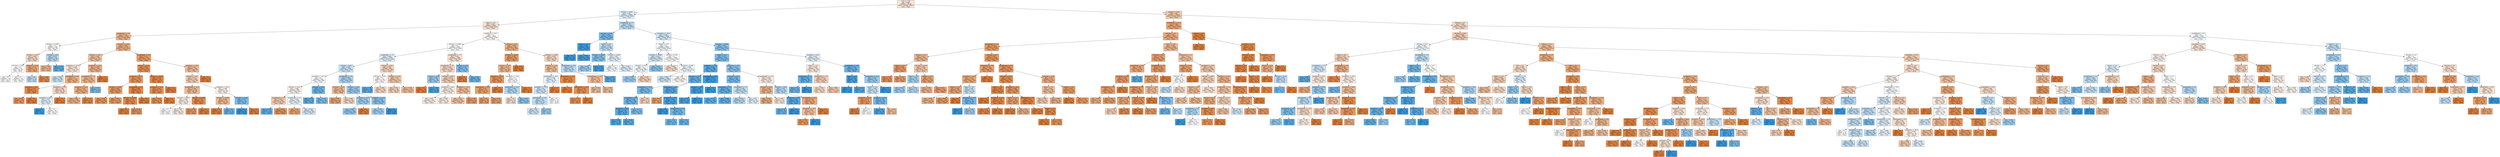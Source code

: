 digraph Tree {
node [shape=box, style="filled", color="black"] ;
0 [label="CCR <= 0.55\ngini = 0.494\nsamples = 35106\nvalue = [19509, 15597]\nclass = False", fillcolor="#fae6d7"] ;
1 [label="sdComp <= 0.065\ngini = 0.497\nsamples = 16488\nvalue = [7562, 8926]\nclass = True", fillcolor="#e1f0fb"] ;
0 -> 1 [labeldistance=2.5, labelangle=45, headlabel="True"] ;
2 [label="nbproc <= 4.5\ngini = 0.492\nsamples = 6042\nvalue = [3408, 2634]\nclass = False", fillcolor="#f9e2d2"] ;
1 -> 2 ;
3 [label="graphDepth <= 3.5\ngini = 0.414\nsamples = 1634\nvalue = [1156, 478]\nclass = False", fillcolor="#f0b58b"] ;
2 -> 3 ;
4 [label="sdComm <= 0.065\ngini = 0.5\nsamples = 158\nvalue = [80, 78]\nclass = False", fillcolor="#fefcfa"] ;
3 -> 4 ;
5 [label="sdComp <= 0.02\ngini = 0.486\nsamples = 96\nvalue = [56, 40]\nclass = False", fillcolor="#f8dbc6"] ;
4 -> 5 ;
6 [label="sdComm <= 0.02\ngini = 0.5\nsamples = 64\nvalue = [32, 32]\nclass = False", fillcolor="#ffffff"] ;
5 -> 6 ;
7 [label="gini = 0.5\nsamples = 16\nvalue = [8, 8]\nclass = False", fillcolor="#ffffff"] ;
6 -> 7 ;
8 [label="gini = 0.5\nsamples = 48\nvalue = [24, 24]\nclass = False", fillcolor="#ffffff"] ;
6 -> 8 ;
9 [label="sdComm <= 0.02\ngini = 0.375\nsamples = 32\nvalue = [24, 8]\nclass = False", fillcolor="#eeab7b"] ;
5 -> 9 ;
10 [label="gini = 0.48\nsamples = 10\nvalue = [4, 6]\nclass = True", fillcolor="#bddef6"] ;
9 -> 10 ;
11 [label="gini = 0.165\nsamples = 22\nvalue = [20, 2]\nclass = False", fillcolor="#e88e4d"] ;
9 -> 11 ;
12 [label="sdComp <= 0.02\ngini = 0.475\nsamples = 62\nvalue = [24, 38]\nclass = True", fillcolor="#b6dbf5"] ;
4 -> 12 ;
13 [label="gini = 0.426\nsamples = 26\nvalue = [18, 8]\nclass = False", fillcolor="#f1b991"] ;
12 -> 13 ;
14 [label="gini = 0.278\nsamples = 36\nvalue = [6, 30]\nclass = True", fillcolor="#61b1ea"] ;
12 -> 14 ;
15 [label="sdComm <= 0.02\ngini = 0.395\nsamples = 1476\nvalue = [1076, 400]\nclass = False", fillcolor="#efb083"] ;
3 -> 15 ;
16 [label="sdComp <= 0.02\ngini = 0.452\nsamples = 760\nvalue = [498, 262]\nclass = False", fillcolor="#f3c3a1"] ;
15 -> 16 ;
17 [label="graphSize <= 22.5\ngini = 0.495\nsamples = 276\nvalue = [152, 124]\nclass = False", fillcolor="#fae8db"] ;
16 -> 17 ;
18 [label="gini = 0.489\nsamples = 160\nvalue = [68, 92]\nclass = True", fillcolor="#cbe5f8"] ;
17 -> 18 ;
19 [label="graphDepth <= 9.0\ngini = 0.4\nsamples = 116\nvalue = [84, 32]\nclass = False", fillcolor="#efb184"] ;
17 -> 19 ;
20 [label="graphSize <= 40.0\ngini = 0.153\nsamples = 48\nvalue = [44, 4]\nclass = False", fillcolor="#e78c4b"] ;
19 -> 20 ;
21 [label="gini = 0.278\nsamples = 24\nvalue = [20, 4]\nclass = False", fillcolor="#ea9a61"] ;
20 -> 21 ;
22 [label="gini = 0.0\nsamples = 24\nvalue = [24, 0]\nclass = False", fillcolor="#e58139"] ;
20 -> 22 ;
23 [label="graphSize <= 75.0\ngini = 0.484\nsamples = 68\nvalue = [40, 28]\nclass = False", fillcolor="#f7d9c4"] ;
19 -> 23 ;
24 [label="graphSize <= 40.0\ngini = 0.497\nsamples = 52\nvalue = [24, 28]\nclass = True", fillcolor="#e3f1fb"] ;
23 -> 24 ;
25 [label="gini = 0.0\nsamples = 4\nvalue = [0, 4]\nclass = True", fillcolor="#399de5"] ;
24 -> 25 ;
26 [label="gini = 0.5\nsamples = 48\nvalue = [24, 24]\nclass = False", fillcolor="#ffffff"] ;
24 -> 26 ;
27 [label="gini = 0.0\nsamples = 16\nvalue = [16, 0]\nclass = False", fillcolor="#e58139"] ;
23 -> 27 ;
28 [label="graphSize <= 40.0\ngini = 0.408\nsamples = 484\nvalue = [346, 138]\nclass = False", fillcolor="#efb388"] ;
16 -> 28 ;
29 [label="graphDepth <= 7.5\ngini = 0.42\nsamples = 460\nvalue = [322, 138]\nclass = False", fillcolor="#f0b78e"] ;
28 -> 29 ;
30 [label="graphSize <= 22.5\ngini = 0.391\nsamples = 428\nvalue = [314, 114]\nclass = False", fillcolor="#eeaf81"] ;
29 -> 30 ;
31 [label="gini = 0.406\nsamples = 396\nvalue = [284, 112]\nclass = False", fillcolor="#efb387"] ;
30 -> 31 ;
32 [label="gini = 0.117\nsamples = 32\nvalue = [30, 2]\nclass = False", fillcolor="#e78946"] ;
30 -> 32 ;
33 [label="gini = 0.375\nsamples = 32\nvalue = [8, 24]\nclass = True", fillcolor="#7bbeee"] ;
29 -> 33 ;
34 [label="gini = 0.0\nsamples = 24\nvalue = [24, 0]\nclass = False", fillcolor="#e58139"] ;
28 -> 34 ;
35 [label="graphDepth <= 9.0\ngini = 0.311\nsamples = 716\nvalue = [578, 138]\nclass = False", fillcolor="#eb9f68"] ;
15 -> 35 ;
36 [label="sdComp <= 0.02\ngini = 0.225\nsamples = 480\nvalue = [418, 62]\nclass = False", fillcolor="#e99456"] ;
35 -> 36 ;
37 [label="graphSize <= 22.5\ngini = 0.266\nsamples = 342\nvalue = [288, 54]\nclass = False", fillcolor="#ea995e"] ;
36 -> 37 ;
38 [label="sdComm <= 0.065\ngini = 0.285\nsamples = 302\nvalue = [250, 52]\nclass = False", fillcolor="#ea9b62"] ;
37 -> 38 ;
39 [label="gini = 0.278\nsamples = 168\nvalue = [140, 28]\nclass = False", fillcolor="#ea9a61"] ;
38 -> 39 ;
40 [label="gini = 0.294\nsamples = 134\nvalue = [110, 24]\nclass = False", fillcolor="#eb9c64"] ;
38 -> 40 ;
41 [label="graphDepth <= 6.5\ngini = 0.095\nsamples = 40\nvalue = [38, 2]\nclass = False", fillcolor="#e68843"] ;
37 -> 41 ;
42 [label="sdComm <= 0.065\ngini = 0.153\nsamples = 24\nvalue = [22, 2]\nclass = False", fillcolor="#e78c4b"] ;
41 -> 42 ;
43 [label="gini = 0.0\nsamples = 10\nvalue = [10, 0]\nclass = False", fillcolor="#e58139"] ;
42 -> 43 ;
44 [label="gini = 0.245\nsamples = 14\nvalue = [12, 2]\nclass = False", fillcolor="#e9965a"] ;
42 -> 44 ;
45 [label="gini = 0.0\nsamples = 16\nvalue = [16, 0]\nclass = False", fillcolor="#e58139"] ;
41 -> 45 ;
46 [label="sdComm <= 0.065\ngini = 0.109\nsamples = 138\nvalue = [130, 8]\nclass = False", fillcolor="#e78945"] ;
36 -> 46 ;
47 [label="graphSize <= 32.5\ngini = 0.184\nsamples = 78\nvalue = [70, 8]\nclass = False", fillcolor="#e88f50"] ;
46 -> 47 ;
48 [label="gini = 0.213\nsamples = 66\nvalue = [58, 8]\nclass = False", fillcolor="#e99254"] ;
47 -> 48 ;
49 [label="gini = 0.0\nsamples = 12\nvalue = [12, 0]\nclass = False", fillcolor="#e58139"] ;
47 -> 49 ;
50 [label="gini = 0.0\nsamples = 60\nvalue = [60, 0]\nclass = False", fillcolor="#e58139"] ;
46 -> 50 ;
51 [label="graphSize <= 75.0\ngini = 0.437\nsamples = 236\nvalue = [160, 76]\nclass = False", fillcolor="#f1bd97"] ;
35 -> 51 ;
52 [label="sdComp <= 0.02\ngini = 0.471\nsamples = 200\nvalue = [124, 76]\nclass = False", fillcolor="#f5ceb2"] ;
51 -> 52 ;
53 [label="graphDepth <= 13.5\ngini = 0.428\nsamples = 116\nvalue = [80, 36]\nclass = False", fillcolor="#f1ba92"] ;
52 -> 53 ;
54 [label="sdComm <= 0.065\ngini = 0.498\nsamples = 68\nvalue = [36, 32]\nclass = False", fillcolor="#fcf1e9"] ;
53 -> 54 ;
55 [label="gini = 0.5\nsamples = 16\nvalue = [8, 8]\nclass = False", fillcolor="#ffffff"] ;
54 -> 55 ;
56 [label="gini = 0.497\nsamples = 52\nvalue = [28, 24]\nclass = False", fillcolor="#fbede3"] ;
54 -> 56 ;
57 [label="sdComm <= 0.065\ngini = 0.153\nsamples = 48\nvalue = [44, 4]\nclass = False", fillcolor="#e78c4b"] ;
53 -> 57 ;
58 [label="gini = 0.278\nsamples = 24\nvalue = [20, 4]\nclass = False", fillcolor="#ea9a61"] ;
57 -> 58 ;
59 [label="gini = 0.0\nsamples = 24\nvalue = [24, 0]\nclass = False", fillcolor="#e58139"] ;
57 -> 59 ;
60 [label="graphSize <= 40.0\ngini = 0.499\nsamples = 84\nvalue = [44, 40]\nclass = False", fillcolor="#fdf4ed"] ;
52 -> 60 ;
61 [label="sdComm <= 0.065\ngini = 0.426\nsamples = 52\nvalue = [36, 16]\nclass = False", fillcolor="#f1b991"] ;
60 -> 61 ;
62 [label="gini = 0.0\nsamples = 32\nvalue = [32, 0]\nclass = False", fillcolor="#e58139"] ;
61 -> 62 ;
63 [label="gini = 0.32\nsamples = 20\nvalue = [4, 16]\nclass = True", fillcolor="#6ab6ec"] ;
61 -> 63 ;
64 [label="sdComm <= 0.065\ngini = 0.375\nsamples = 32\nvalue = [8, 24]\nclass = True", fillcolor="#7bbeee"] ;
60 -> 64 ;
65 [label="gini = 0.0\nsamples = 24\nvalue = [0, 24]\nclass = True", fillcolor="#399de5"] ;
64 -> 65 ;
66 [label="gini = 0.0\nsamples = 8\nvalue = [8, 0]\nclass = False", fillcolor="#e58139"] ;
64 -> 66 ;
67 [label="gini = 0.0\nsamples = 36\nvalue = [36, 0]\nclass = False", fillcolor="#e58139"] ;
51 -> 67 ;
68 [label="graphSize <= 40.0\ngini = 0.5\nsamples = 4408\nvalue = [2252, 2156]\nclass = False", fillcolor="#fefaf7"] ;
2 -> 68 ;
69 [label="sdComm <= 0.065\ngini = 0.5\nsamples = 4022\nvalue = [1974, 2048]\nclass = True", fillcolor="#f8fbfe"] ;
68 -> 69 ;
70 [label="graphDepth <= 7.5\ngini = 0.496\nsamples = 2678\nvalue = [1214, 1464]\nclass = True", fillcolor="#ddeefb"] ;
69 -> 70 ;
71 [label="sdComp <= 0.02\ngini = 0.488\nsamples = 2216\nvalue = [938, 1278]\nclass = True", fillcolor="#cae5f8"] ;
70 -> 71 ;
72 [label="graphSize <= 22.5\ngini = 0.5\nsamples = 982\nvalue = [484, 498]\nclass = True", fillcolor="#f9fcfe"] ;
71 -> 72 ;
73 [label="sdComm <= 0.02\ngini = 0.499\nsamples = 886\nvalue = [464, 422]\nclass = False", fillcolor="#fdf4ed"] ;
72 -> 73 ;
74 [label="graphDepth <= 3.5\ngini = 0.467\nsamples = 280\nvalue = [176, 104]\nclass = False", fillcolor="#f4cbae"] ;
73 -> 74 ;
75 [label="gini = 0.278\nsamples = 96\nvalue = [16, 80]\nclass = True", fillcolor="#61b1ea"] ;
74 -> 75 ;
76 [label="gini = 0.227\nsamples = 184\nvalue = [160, 24]\nclass = False", fillcolor="#e99457"] ;
74 -> 76 ;
77 [label="graphDepth <= 3.5\ngini = 0.499\nsamples = 606\nvalue = [288, 318]\nclass = True", fillcolor="#ecf6fd"] ;
73 -> 77 ;
78 [label="gini = 0.35\nsamples = 62\nvalue = [48, 14]\nclass = False", fillcolor="#eda673"] ;
77 -> 78 ;
79 [label="gini = 0.493\nsamples = 544\nvalue = [240, 304]\nclass = True", fillcolor="#d5eafa"] ;
77 -> 79 ;
80 [label="sdComm <= 0.02\ngini = 0.33\nsamples = 96\nvalue = [20, 76]\nclass = True", fillcolor="#6db7ec"] ;
72 -> 80 ;
81 [label="gini = 0.278\nsamples = 48\nvalue = [8, 40]\nclass = True", fillcolor="#61b1ea"] ;
80 -> 81 ;
82 [label="gini = 0.375\nsamples = 48\nvalue = [12, 36]\nclass = True", fillcolor="#7bbeee"] ;
80 -> 82 ;
83 [label="graphDepth <= 3.5\ngini = 0.465\nsamples = 1234\nvalue = [454, 780]\nclass = True", fillcolor="#acd6f4"] ;
71 -> 83 ;
84 [label="sdComm <= 0.02\ngini = 0.428\nsamples = 142\nvalue = [98, 44]\nclass = False", fillcolor="#f1ba92"] ;
83 -> 84 ;
85 [label="gini = 0.339\nsamples = 74\nvalue = [58, 16]\nclass = False", fillcolor="#eca470"] ;
84 -> 85 ;
86 [label="gini = 0.484\nsamples = 68\nvalue = [40, 28]\nclass = False", fillcolor="#f7d9c4"] ;
84 -> 86 ;
87 [label="sdComm <= 0.02\ngini = 0.439\nsamples = 1092\nvalue = [356, 736]\nclass = True", fillcolor="#99ccf2"] ;
83 -> 87 ;
88 [label="graphSize <= 22.5\ngini = 0.451\nsamples = 756\nvalue = [260, 496]\nclass = True", fillcolor="#a1d0f3"] ;
87 -> 88 ;
89 [label="gini = 0.426\nsamples = 716\nvalue = [220, 496]\nclass = True", fillcolor="#91c8f1"] ;
88 -> 89 ;
90 [label="gini = 0.0\nsamples = 40\nvalue = [40, 0]\nclass = False", fillcolor="#e58139"] ;
88 -> 90 ;
91 [label="graphSize <= 22.5\ngini = 0.408\nsamples = 336\nvalue = [96, 240]\nclass = True", fillcolor="#88c4ef"] ;
87 -> 91 ;
92 [label="gini = 0.454\nsamples = 276\nvalue = [96, 180]\nclass = True", fillcolor="#a3d1f3"] ;
91 -> 92 ;
93 [label="gini = 0.0\nsamples = 60\nvalue = [0, 60]\nclass = True", fillcolor="#399de5"] ;
91 -> 93 ;
94 [label="sdComp <= 0.02\ngini = 0.481\nsamples = 462\nvalue = [276, 186]\nclass = False", fillcolor="#f7d6be"] ;
70 -> 94 ;
95 [label="sdComm <= 0.02\ngini = 0.5\nsamples = 150\nvalue = [76, 74]\nclass = False", fillcolor="#fefcfa"] ;
94 -> 95 ;
96 [label="gini = 0.245\nsamples = 28\nvalue = [4, 24]\nclass = True", fillcolor="#5aade9"] ;
95 -> 96 ;
97 [label="gini = 0.484\nsamples = 122\nvalue = [72, 50]\nclass = False", fillcolor="#f7d8c2"] ;
95 -> 97 ;
98 [label="sdComm <= 0.02\ngini = 0.46\nsamples = 312\nvalue = [200, 112]\nclass = False", fillcolor="#f4c8a8"] ;
94 -> 98 ;
99 [label="gini = 0.478\nsamples = 152\nvalue = [92, 60]\nclass = False", fillcolor="#f6d3ba"] ;
98 -> 99 ;
100 [label="gini = 0.439\nsamples = 160\nvalue = [108, 52]\nclass = False", fillcolor="#f2be98"] ;
98 -> 100 ;
101 [label="graphDepth <= 7.5\ngini = 0.491\nsamples = 1344\nvalue = [760, 584]\nclass = False", fillcolor="#f9e2d1"] ;
69 -> 101 ;
102 [label="graphDepth <= 3.5\ngini = 0.485\nsamples = 1256\nvalue = [736, 520]\nclass = False", fillcolor="#f7dac5"] ;
101 -> 102 ;
103 [label="sdComp <= 0.02\ngini = 0.444\nsamples = 126\nvalue = [42, 84]\nclass = True", fillcolor="#9ccef2"] ;
102 -> 103 ;
104 [label="gini = 0.0\nsamples = 34\nvalue = [34, 0]\nclass = False", fillcolor="#e58139"] ;
103 -> 104 ;
105 [label="gini = 0.159\nsamples = 92\nvalue = [8, 84]\nclass = True", fillcolor="#4ca6e7"] ;
103 -> 105 ;
106 [label="sdComp <= 0.02\ngini = 0.474\nsamples = 1130\nvalue = [694, 436]\nclass = False", fillcolor="#f5d0b5"] ;
102 -> 106 ;
107 [label="graphSize <= 22.5\ngini = 0.497\nsamples = 440\nvalue = [236, 204]\nclass = False", fillcolor="#fbeee4"] ;
106 -> 107 ;
108 [label="gini = 0.497\nsamples = 380\nvalue = [204, 176]\nclass = False", fillcolor="#fbeee4"] ;
107 -> 108 ;
109 [label="gini = 0.498\nsamples = 60\nvalue = [32, 28]\nclass = False", fillcolor="#fcefe6"] ;
107 -> 109 ;
110 [label="graphSize <= 22.5\ngini = 0.446\nsamples = 690\nvalue = [458, 232]\nclass = False", fillcolor="#f2c19d"] ;
106 -> 110 ;
111 [label="gini = 0.452\nsamples = 648\nvalue = [424, 224]\nclass = False", fillcolor="#f3c4a2"] ;
110 -> 111 ;
112 [label="gini = 0.308\nsamples = 42\nvalue = [34, 8]\nclass = False", fillcolor="#eb9f68"] ;
110 -> 112 ;
113 [label="sdComp <= 0.02\ngini = 0.397\nsamples = 88\nvalue = [24, 64]\nclass = True", fillcolor="#83c2ef"] ;
101 -> 113 ;
114 [label="gini = 0.0\nsamples = 8\nvalue = [8, 0]\nclass = False", fillcolor="#e58139"] ;
113 -> 114 ;
115 [label="gini = 0.32\nsamples = 80\nvalue = [16, 64]\nclass = True", fillcolor="#6ab6ec"] ;
113 -> 115 ;
116 [label="sdComp <= 0.02\ngini = 0.403\nsamples = 386\nvalue = [278, 108]\nclass = False", fillcolor="#efb286"] ;
68 -> 116 ;
117 [label="sdComm <= 0.065\ngini = 0.295\nsamples = 222\nvalue = [182, 40]\nclass = False", fillcolor="#eb9d65"] ;
116 -> 117 ;
118 [label="sdComm <= 0.02\ngini = 0.419\nsamples = 134\nvalue = [94, 40]\nclass = False", fillcolor="#f0b78d"] ;
117 -> 118 ;
119 [label="graphSize <= 75.0\ngini = 0.234\nsamples = 74\nvalue = [64, 10]\nclass = False", fillcolor="#e99558"] ;
118 -> 119 ;
120 [label="graphDepth <= 12.5\ngini = 0.32\nsamples = 50\nvalue = [40, 10]\nclass = False", fillcolor="#eca06a"] ;
119 -> 120 ;
121 [label="gini = 0.32\nsamples = 10\nvalue = [8, 2]\nclass = False", fillcolor="#eca06a"] ;
120 -> 121 ;
122 [label="gini = 0.32\nsamples = 40\nvalue = [32, 8]\nclass = False", fillcolor="#eca06a"] ;
120 -> 122 ;
123 [label="gini = 0.0\nsamples = 24\nvalue = [24, 0]\nclass = False", fillcolor="#e58139"] ;
119 -> 123 ;
124 [label="graphSize <= 75.0\ngini = 0.5\nsamples = 60\nvalue = [30, 30]\nclass = False", fillcolor="#ffffff"] ;
118 -> 124 ;
125 [label="graphDepth <= 12.5\ngini = 0.469\nsamples = 48\nvalue = [18, 30]\nclass = True", fillcolor="#b0d8f5"] ;
124 -> 125 ;
126 [label="gini = 0.49\nsamples = 14\nvalue = [8, 6]\nclass = False", fillcolor="#f8e0ce"] ;
125 -> 126 ;
127 [label="gini = 0.415\nsamples = 34\nvalue = [10, 24]\nclass = True", fillcolor="#8bc6f0"] ;
125 -> 127 ;
128 [label="gini = 0.0\nsamples = 12\nvalue = [12, 0]\nclass = False", fillcolor="#e58139"] ;
124 -> 128 ;
129 [label="gini = 0.0\nsamples = 88\nvalue = [88, 0]\nclass = False", fillcolor="#e58139"] ;
117 -> 129 ;
130 [label="sdComm <= 0.065\ngini = 0.485\nsamples = 164\nvalue = [96, 68]\nclass = False", fillcolor="#f7dac5"] ;
116 -> 130 ;
131 [label="sdComm <= 0.02\ngini = 0.436\nsamples = 112\nvalue = [76, 36]\nclass = False", fillcolor="#f1bd97"] ;
130 -> 131 ;
132 [label="graphDepth <= 25.5\ngini = 0.498\nsamples = 60\nvalue = [28, 32]\nclass = True", fillcolor="#e6f3fc"] ;
131 -> 132 ;
133 [label="graphSize <= 75.0\ngini = 0.49\nsamples = 56\nvalue = [24, 32]\nclass = True", fillcolor="#cee6f8"] ;
132 -> 133 ;
134 [label="graphDepth <= 12.5\ngini = 0.48\nsamples = 40\nvalue = [16, 24]\nclass = True", fillcolor="#bddef6"] ;
133 -> 134 ;
135 [label="gini = 0.49\nsamples = 28\nvalue = [12, 16]\nclass = True", fillcolor="#cee6f8"] ;
134 -> 135 ;
136 [label="gini = 0.444\nsamples = 12\nvalue = [4, 8]\nclass = True", fillcolor="#9ccef2"] ;
134 -> 136 ;
137 [label="gini = 0.5\nsamples = 16\nvalue = [8, 8]\nclass = False", fillcolor="#ffffff"] ;
133 -> 137 ;
138 [label="gini = 0.0\nsamples = 4\nvalue = [4, 0]\nclass = False", fillcolor="#e58139"] ;
132 -> 138 ;
139 [label="graphDepth <= 12.5\ngini = 0.142\nsamples = 52\nvalue = [48, 4]\nclass = False", fillcolor="#e78c49"] ;
131 -> 139 ;
140 [label="gini = 0.0\nsamples = 16\nvalue = [16, 0]\nclass = False", fillcolor="#e58139"] ;
139 -> 140 ;
141 [label="graphDepth <= 25.5\ngini = 0.198\nsamples = 36\nvalue = [32, 4]\nclass = False", fillcolor="#e89152"] ;
139 -> 141 ;
142 [label="gini = 0.219\nsamples = 32\nvalue = [28, 4]\nclass = False", fillcolor="#e99355"] ;
141 -> 142 ;
143 [label="gini = 0.0\nsamples = 4\nvalue = [4, 0]\nclass = False", fillcolor="#e58139"] ;
141 -> 143 ;
144 [label="graphDepth <= 25.5\ngini = 0.473\nsamples = 52\nvalue = [20, 32]\nclass = True", fillcolor="#b5daf5"] ;
130 -> 144 ;
145 [label="graphDepth <= 12.5\ngini = 0.444\nsamples = 24\nvalue = [16, 8]\nclass = False", fillcolor="#f2c09c"] ;
144 -> 145 ;
146 [label="gini = 0.444\nsamples = 12\nvalue = [8, 4]\nclass = False", fillcolor="#f2c09c"] ;
145 -> 146 ;
147 [label="gini = 0.444\nsamples = 12\nvalue = [8, 4]\nclass = False", fillcolor="#f2c09c"] ;
145 -> 147 ;
148 [label="gini = 0.245\nsamples = 28\nvalue = [4, 24]\nclass = True", fillcolor="#5aade9"] ;
144 -> 148 ;
149 [label="graphDepth <= 3.5\ngini = 0.479\nsamples = 10446\nvalue = [4154, 6292]\nclass = True", fillcolor="#bcdef6"] ;
1 -> 149 ;
150 [label="sdComm <= 0.02\ngini = 0.366\nsamples = 2136\nvalue = [516, 1620]\nclass = True", fillcolor="#78bced"] ;
149 -> 150 ;
151 [label="nbproc <= 4.5\ngini = 0.081\nsamples = 942\nvalue = [40, 902]\nclass = True", fillcolor="#42a1e6"] ;
150 -> 151 ;
152 [label="gini = 0.0\nsamples = 162\nvalue = [0, 162]\nclass = True", fillcolor="#399de5"] ;
151 -> 152 ;
153 [label="gini = 0.097\nsamples = 780\nvalue = [40, 740]\nclass = True", fillcolor="#44a2e6"] ;
151 -> 153 ;
154 [label="nbproc <= 4.5\ngini = 0.479\nsamples = 1194\nvalue = [476, 718]\nclass = True", fillcolor="#bcdef6"] ;
150 -> 154 ;
155 [label="sdComm <= 0.065\ngini = 0.397\nsamples = 410\nvalue = [112, 298]\nclass = True", fillcolor="#83c2ef"] ;
154 -> 155 ;
156 [label="gini = 0.446\nsamples = 322\nvalue = [108, 214]\nclass = True", fillcolor="#9dcef2"] ;
155 -> 156 ;
157 [label="gini = 0.087\nsamples = 88\nvalue = [4, 84]\nclass = True", fillcolor="#42a2e6"] ;
155 -> 157 ;
158 [label="sdComm <= 0.065\ngini = 0.497\nsamples = 784\nvalue = [364, 420]\nclass = True", fillcolor="#e5f2fc"] ;
154 -> 158 ;
159 [label="gini = 0.5\nsamples = 148\nvalue = [72, 76]\nclass = True", fillcolor="#f5fafe"] ;
158 -> 159 ;
160 [label="gini = 0.497\nsamples = 636\nvalue = [292, 344]\nclass = True", fillcolor="#e1f0fb"] ;
158 -> 160 ;
161 [label="graphSize <= 22.5\ngini = 0.492\nsamples = 8310\nvalue = [3638, 4672]\nclass = True", fillcolor="#d3e9f9"] ;
149 -> 161 ;
162 [label="nbproc <= 4.5\ngini = 0.5\nsamples = 6292\nvalue = [3050, 3242]\nclass = True", fillcolor="#f3f9fd"] ;
161 -> 162 ;
163 [label="sdComm <= 0.065\ngini = 0.491\nsamples = 1894\nvalue = [818, 1076]\nclass = True", fillcolor="#d0e8f9"] ;
162 -> 163 ;
164 [label="sdComm <= 0.02\ngini = 0.5\nsamples = 1354\nvalue = [658, 696]\nclass = True", fillcolor="#f4fafe"] ;
163 -> 164 ;
165 [label="gini = 0.449\nsamples = 612\nvalue = [208, 404]\nclass = True", fillcolor="#9fcff2"] ;
164 -> 165 ;
166 [label="gini = 0.477\nsamples = 742\nvalue = [450, 292]\nclass = False", fillcolor="#f6d3b9"] ;
164 -> 166 ;
167 [label="gini = 0.417\nsamples = 540\nvalue = [160, 380]\nclass = True", fillcolor="#8cc6f0"] ;
163 -> 167 ;
168 [label="sdComm <= 0.02\ngini = 0.5\nsamples = 4398\nvalue = [2232, 2166]\nclass = False", fillcolor="#fefbf9"] ;
162 -> 168 ;
169 [label="gini = 0.489\nsamples = 1228\nvalue = [704, 524]\nclass = False", fillcolor="#f8dfcc"] ;
168 -> 169 ;
170 [label="sdComm <= 0.065\ngini = 0.499\nsamples = 3170\nvalue = [1528, 1642]\nclass = True", fillcolor="#f1f8fd"] ;
168 -> 170 ;
171 [label="gini = 0.489\nsamples = 1166\nvalue = [496, 670]\nclass = True", fillcolor="#cce6f8"] ;
170 -> 171 ;
172 [label="gini = 0.5\nsamples = 2004\nvalue = [1032, 972]\nclass = False", fillcolor="#fdf8f3"] ;
170 -> 172 ;
173 [label="sdComm <= 0.065\ngini = 0.413\nsamples = 2018\nvalue = [588, 1430]\nclass = True", fillcolor="#8ac5f0"] ;
161 -> 173 ;
174 [label="nbproc <= 4.5\ngini = 0.374\nsamples = 1614\nvalue = [402, 1212]\nclass = True", fillcolor="#7bbeee"] ;
173 -> 174 ;
175 [label="graphSize <= 75.0\ngini = 0.239\nsamples = 446\nvalue = [62, 384]\nclass = True", fillcolor="#59ade9"] ;
174 -> 175 ;
176 [label="sdComm <= 0.02\ngini = 0.296\nsamples = 332\nvalue = [60, 272]\nclass = True", fillcolor="#65b3eb"] ;
175 -> 176 ;
177 [label="graphDepth <= 13.5\ngini = 0.36\nsamples = 170\nvalue = [40, 130]\nclass = True", fillcolor="#76bbed"] ;
176 -> 177 ;
178 [label="graphDepth <= 9.0\ngini = 0.335\nsamples = 160\nvalue = [34, 126]\nclass = True", fillcolor="#6eb7ec"] ;
177 -> 178 ;
179 [label="graphSize <= 40.0\ngini = 0.219\nsamples = 48\nvalue = [6, 42]\nclass = True", fillcolor="#55abe9"] ;
178 -> 179 ;
180 [label="gini = 0.208\nsamples = 34\nvalue = [4, 30]\nclass = True", fillcolor="#53aae8"] ;
179 -> 180 ;
181 [label="gini = 0.245\nsamples = 14\nvalue = [2, 12]\nclass = True", fillcolor="#5aade9"] ;
179 -> 181 ;
182 [label="gini = 0.375\nsamples = 112\nvalue = [28, 84]\nclass = True", fillcolor="#7bbeee"] ;
178 -> 182 ;
183 [label="gini = 0.48\nsamples = 10\nvalue = [6, 4]\nclass = False", fillcolor="#f6d5bd"] ;
177 -> 183 ;
184 [label="graphDepth <= 6.5\ngini = 0.216\nsamples = 162\nvalue = [20, 142]\nclass = True", fillcolor="#55abe9"] ;
176 -> 184 ;
185 [label="gini = 0.32\nsamples = 10\nvalue = [8, 2]\nclass = False", fillcolor="#eca06a"] ;
184 -> 185 ;
186 [label="graphSize <= 40.0\ngini = 0.145\nsamples = 152\nvalue = [12, 140]\nclass = True", fillcolor="#4aa5e7"] ;
184 -> 186 ;
187 [label="gini = 0.0\nsamples = 96\nvalue = [0, 96]\nclass = True", fillcolor="#399de5"] ;
186 -> 187 ;
188 [label="graphDepth <= 12.5\ngini = 0.337\nsamples = 56\nvalue = [12, 44]\nclass = True", fillcolor="#6fb8ec"] ;
186 -> 188 ;
189 [label="gini = 0.34\nsamples = 46\nvalue = [10, 36]\nclass = True", fillcolor="#70b8ec"] ;
188 -> 189 ;
190 [label="gini = 0.32\nsamples = 10\nvalue = [2, 8]\nclass = True", fillcolor="#6ab6ec"] ;
188 -> 190 ;
191 [label="graphDepth <= 25.5\ngini = 0.034\nsamples = 114\nvalue = [2, 112]\nclass = True", fillcolor="#3d9fe5"] ;
175 -> 191 ;
192 [label="sdComm <= 0.02\ngini = 0.091\nsamples = 42\nvalue = [2, 40]\nclass = True", fillcolor="#43a2e6"] ;
191 -> 192 ;
193 [label="gini = 0.153\nsamples = 24\nvalue = [2, 22]\nclass = True", fillcolor="#4ba6e7"] ;
192 -> 193 ;
194 [label="gini = 0.0\nsamples = 18\nvalue = [0, 18]\nclass = True", fillcolor="#399de5"] ;
192 -> 194 ;
195 [label="gini = 0.0\nsamples = 72\nvalue = [0, 72]\nclass = True", fillcolor="#399de5"] ;
191 -> 195 ;
196 [label="graphSize <= 40.0\ngini = 0.413\nsamples = 1168\nvalue = [340, 828]\nclass = True", fillcolor="#8ac5f0"] ;
174 -> 196 ;
197 [label="sdComm <= 0.02\ngini = 0.363\nsamples = 966\nvalue = [230, 736]\nclass = True", fillcolor="#77bced"] ;
196 -> 197 ;
198 [label="graphDepth <= 7.5\ngini = 0.29\nsamples = 706\nvalue = [124, 582]\nclass = True", fillcolor="#63b2eb"] ;
197 -> 198 ;
199 [label="gini = 0.278\nsamples = 228\nvalue = [38, 190]\nclass = True", fillcolor="#61b1ea"] ;
198 -> 199 ;
200 [label="gini = 0.295\nsamples = 478\nvalue = [86, 392]\nclass = True", fillcolor="#64b2eb"] ;
198 -> 200 ;
201 [label="graphDepth <= 7.5\ngini = 0.483\nsamples = 260\nvalue = [106, 154]\nclass = True", fillcolor="#c1e0f7"] ;
197 -> 201 ;
202 [label="gini = 0.472\nsamples = 178\nvalue = [68, 110]\nclass = True", fillcolor="#b3daf5"] ;
201 -> 202 ;
203 [label="gini = 0.497\nsamples = 82\nvalue = [38, 44]\nclass = True", fillcolor="#e4f2fb"] ;
201 -> 203 ;
204 [label="graphDepth <= 12.5\ngini = 0.496\nsamples = 202\nvalue = [110, 92]\nclass = False", fillcolor="#fbeadf"] ;
196 -> 204 ;
205 [label="sdComm <= 0.02\ngini = 0.408\nsamples = 98\nvalue = [70, 28]\nclass = False", fillcolor="#efb388"] ;
204 -> 205 ;
206 [label="gini = 0.375\nsamples = 80\nvalue = [60, 20]\nclass = False", fillcolor="#eeab7b"] ;
205 -> 206 ;
207 [label="gini = 0.494\nsamples = 18\nvalue = [10, 8]\nclass = False", fillcolor="#fae6d7"] ;
205 -> 207 ;
208 [label="sdComm <= 0.02\ngini = 0.473\nsamples = 104\nvalue = [40, 64]\nclass = True", fillcolor="#b5daf5"] ;
204 -> 208 ;
209 [label="graphSize <= 75.0\ngini = 0.225\nsamples = 62\nvalue = [8, 54]\nclass = True", fillcolor="#56ace9"] ;
208 -> 209 ;
210 [label="gini = 0.32\nsamples = 40\nvalue = [8, 32]\nclass = True", fillcolor="#6ab6ec"] ;
209 -> 210 ;
211 [label="gini = 0.0\nsamples = 22\nvalue = [0, 22]\nclass = True", fillcolor="#399de5"] ;
209 -> 211 ;
212 [label="graphDepth <= 25.5\ngini = 0.363\nsamples = 42\nvalue = [32, 10]\nclass = False", fillcolor="#eda877"] ;
208 -> 212 ;
213 [label="graphSize <= 75.0\ngini = 0.444\nsamples = 30\nvalue = [20, 10]\nclass = False", fillcolor="#f2c09c"] ;
212 -> 213 ;
214 [label="gini = 0.278\nsamples = 24\nvalue = [20, 4]\nclass = False", fillcolor="#ea9a61"] ;
213 -> 214 ;
215 [label="gini = 0.0\nsamples = 6\nvalue = [0, 6]\nclass = True", fillcolor="#399de5"] ;
213 -> 215 ;
216 [label="gini = 0.0\nsamples = 12\nvalue = [12, 0]\nclass = False", fillcolor="#e58139"] ;
212 -> 216 ;
217 [label="graphSize <= 40.0\ngini = 0.497\nsamples = 404\nvalue = [186, 218]\nclass = True", fillcolor="#e2f1fb"] ;
173 -> 217 ;
218 [label="nbproc <= 4.5\ngini = 0.495\nsamples = 302\nvalue = [166, 136]\nclass = False", fillcolor="#fae8db"] ;
217 -> 218 ;
219 [label="graphDepth <= 7.5\ngini = 0.287\nsamples = 46\nvalue = [8, 38]\nclass = True", fillcolor="#63b2ea"] ;
218 -> 219 ;
220 [label="gini = 0.32\nsamples = 40\nvalue = [8, 32]\nclass = True", fillcolor="#6ab6ec"] ;
219 -> 220 ;
221 [label="gini = 0.0\nsamples = 6\nvalue = [0, 6]\nclass = True", fillcolor="#399de5"] ;
219 -> 221 ;
222 [label="graphDepth <= 7.5\ngini = 0.473\nsamples = 256\nvalue = [158, 98]\nclass = False", fillcolor="#f5cfb4"] ;
218 -> 222 ;
223 [label="gini = 0.485\nsamples = 82\nvalue = [48, 34]\nclass = False", fillcolor="#f7dac5"] ;
222 -> 223 ;
224 [label="gini = 0.465\nsamples = 174\nvalue = [110, 64]\nclass = False", fillcolor="#f4caac"] ;
222 -> 224 ;
225 [label="graphDepth <= 12.5\ngini = 0.315\nsamples = 102\nvalue = [20, 82]\nclass = True", fillcolor="#69b5eb"] ;
217 -> 225 ;
226 [label="nbproc <= 4.5\ngini = 0.142\nsamples = 52\nvalue = [4, 48]\nclass = True", fillcolor="#49a5e7"] ;
225 -> 226 ;
227 [label="gini = 0.0\nsamples = 20\nvalue = [0, 20]\nclass = True", fillcolor="#399de5"] ;
226 -> 227 ;
228 [label="gini = 0.219\nsamples = 32\nvalue = [4, 28]\nclass = True", fillcolor="#55abe9"] ;
226 -> 228 ;
229 [label="graphDepth <= 25.5\ngini = 0.435\nsamples = 50\nvalue = [16, 34]\nclass = True", fillcolor="#96cbf1"] ;
225 -> 229 ;
230 [label="nbproc <= 4.5\ngini = 0.488\nsamples = 38\nvalue = [16, 22]\nclass = True", fillcolor="#c9e4f8"] ;
229 -> 230 ;
231 [label="graphSize <= 75.0\ngini = 0.278\nsamples = 12\nvalue = [10, 2]\nclass = False", fillcolor="#ea9a61"] ;
230 -> 231 ;
232 [label="gini = 0.0\nsamples = 8\nvalue = [8, 0]\nclass = False", fillcolor="#e58139"] ;
231 -> 232 ;
233 [label="gini = 0.5\nsamples = 4\nvalue = [2, 2]\nclass = False", fillcolor="#ffffff"] ;
231 -> 233 ;
234 [label="graphSize <= 75.0\ngini = 0.355\nsamples = 26\nvalue = [6, 20]\nclass = True", fillcolor="#74baed"] ;
230 -> 234 ;
235 [label="gini = 0.18\nsamples = 20\nvalue = [2, 18]\nclass = True", fillcolor="#4fa8e8"] ;
234 -> 235 ;
236 [label="gini = 0.444\nsamples = 6\nvalue = [4, 2]\nclass = False", fillcolor="#f2c09c"] ;
234 -> 236 ;
237 [label="gini = 0.0\nsamples = 12\nvalue = [0, 12]\nclass = True", fillcolor="#399de5"] ;
229 -> 237 ;
238 [label="sdComp <= 0.65\ngini = 0.46\nsamples = 18618\nvalue = [11947, 6671]\nclass = False", fillcolor="#f4c7a8"] ;
0 -> 238 [labeldistance=2.5, labelangle=-45, headlabel="False"] ;
239 [label="graphDepth <= 13.5\ngini = 0.356\nsamples = 5833\nvalue = [4479, 1354]\nclass = False", fillcolor="#eda775"] ;
238 -> 239 ;
240 [label="sdComp <= 0.2\ngini = 0.38\nsamples = 5243\nvalue = [3905, 1338]\nclass = False", fillcolor="#eeac7d"] ;
239 -> 240 ;
241 [label="graphDepth <= 3.5\ngini = 0.308\nsamples = 2403\nvalue = [1947, 456]\nclass = False", fillcolor="#eb9f67"] ;
240 -> 241 ;
242 [label="sdComm <= 0.2\ngini = 0.423\nsamples = 415\nvalue = [289, 126]\nclass = False", fillcolor="#f0b88f"] ;
241 -> 242 ;
243 [label="nbproc <= 4.5\ngini = 0.294\nsamples = 134\nvalue = [110, 24]\nclass = False", fillcolor="#eb9c64"] ;
242 -> 243 ;
244 [label="gini = 0.219\nsamples = 32\nvalue = [28, 4]\nclass = False", fillcolor="#e99355"] ;
243 -> 244 ;
245 [label="gini = 0.315\nsamples = 102\nvalue = [82, 20]\nclass = False", fillcolor="#eba069"] ;
243 -> 245 ;
246 [label="sdComm <= 0.65\ngini = 0.462\nsamples = 281\nvalue = [179, 102]\nclass = False", fillcolor="#f4c9aa"] ;
242 -> 246 ;
247 [label="nbproc <= 4.5\ngini = 0.461\nsamples = 97\nvalue = [35, 62]\nclass = True", fillcolor="#a9d4f4"] ;
246 -> 247 ;
248 [label="gini = 0.444\nsamples = 42\nvalue = [14, 28]\nclass = True", fillcolor="#9ccef2"] ;
247 -> 248 ;
249 [label="gini = 0.472\nsamples = 55\nvalue = [21, 34]\nclass = True", fillcolor="#b3daf5"] ;
247 -> 249 ;
250 [label="nbproc <= 4.5\ngini = 0.34\nsamples = 184\nvalue = [144, 40]\nclass = False", fillcolor="#eca470"] ;
246 -> 250 ;
251 [label="gini = 0.408\nsamples = 42\nvalue = [30, 12]\nclass = False", fillcolor="#efb388"] ;
250 -> 251 ;
252 [label="gini = 0.317\nsamples = 142\nvalue = [114, 28]\nclass = False", fillcolor="#eba06a"] ;
250 -> 252 ;
253 [label="sdComm <= 0.2\ngini = 0.277\nsamples = 1988\nvalue = [1658, 330]\nclass = False", fillcolor="#ea9a60"] ;
241 -> 253 ;
254 [label="graphDepth <= 9.0\ngini = 0.331\nsamples = 640\nvalue = [506, 134]\nclass = False", fillcolor="#eca26d"] ;
253 -> 254 ;
255 [label="graphSize <= 22.5\ngini = 0.373\nsamples = 540\nvalue = [406, 134]\nclass = False", fillcolor="#eeab7a"] ;
254 -> 255 ;
256 [label="nbproc <= 4.5\ngini = 0.349\nsamples = 506\nvalue = [392, 114]\nclass = False", fillcolor="#eda673"] ;
255 -> 256 ;
257 [label="gini = 0.409\nsamples = 230\nvalue = [164, 66]\nclass = False", fillcolor="#efb489"] ;
256 -> 257 ;
258 [label="gini = 0.287\nsamples = 276\nvalue = [228, 48]\nclass = False", fillcolor="#ea9c63"] ;
256 -> 258 ;
259 [label="nbproc <= 4.5\ngini = 0.484\nsamples = 34\nvalue = [14, 20]\nclass = True", fillcolor="#c4e2f7"] ;
255 -> 259 ;
260 [label="gini = 0.0\nsamples = 8\nvalue = [8, 0]\nclass = False", fillcolor="#e58139"] ;
259 -> 260 ;
261 [label="graphDepth <= 6.5\ngini = 0.355\nsamples = 26\nvalue = [6, 20]\nclass = True", fillcolor="#74baed"] ;
259 -> 261 ;
262 [label="gini = 0.0\nsamples = 8\nvalue = [0, 8]\nclass = True", fillcolor="#399de5"] ;
261 -> 262 ;
263 [label="gini = 0.444\nsamples = 18\nvalue = [6, 12]\nclass = True", fillcolor="#9ccef2"] ;
261 -> 263 ;
264 [label="gini = 0.0\nsamples = 100\nvalue = [100, 0]\nclass = False", fillcolor="#e58139"] ;
254 -> 264 ;
265 [label="graphDepth <= 9.0\ngini = 0.249\nsamples = 1348\nvalue = [1152, 196]\nclass = False", fillcolor="#e9965b"] ;
253 -> 265 ;
266 [label="sdComm <= 0.65\ngini = 0.193\nsamples = 1032\nvalue = [920, 112]\nclass = False", fillcolor="#e89051"] ;
265 -> 266 ;
267 [label="nbproc <= 4.5\ngini = 0.097\nsamples = 472\nvalue = [448, 24]\nclass = False", fillcolor="#e68844"] ;
266 -> 267 ;
268 [label="gini = 0.0\nsamples = 80\nvalue = [80, 0]\nclass = False", fillcolor="#e58139"] ;
267 -> 268 ;
269 [label="graphSize <= 22.5\ngini = 0.115\nsamples = 392\nvalue = [368, 24]\nclass = False", fillcolor="#e78946"] ;
267 -> 269 ;
270 [label="gini = 0.13\nsamples = 344\nvalue = [320, 24]\nclass = False", fillcolor="#e78a48"] ;
269 -> 270 ;
271 [label="gini = 0.0\nsamples = 48\nvalue = [48, 0]\nclass = False", fillcolor="#e58139"] ;
269 -> 271 ;
272 [label="graphSize <= 22.5\ngini = 0.265\nsamples = 560\nvalue = [472, 88]\nclass = False", fillcolor="#ea985e"] ;
266 -> 272 ;
273 [label="nbproc <= 4.5\ngini = 0.329\nsamples = 404\nvalue = [320, 84]\nclass = False", fillcolor="#eca26d"] ;
272 -> 273 ;
274 [label="gini = 0.0\nsamples = 88\nvalue = [88, 0]\nclass = False", fillcolor="#e58139"] ;
273 -> 274 ;
275 [label="gini = 0.39\nsamples = 316\nvalue = [232, 84]\nclass = False", fillcolor="#eeaf81"] ;
273 -> 275 ;
276 [label="graphDepth <= 6.5\ngini = 0.05\nsamples = 156\nvalue = [152, 4]\nclass = False", fillcolor="#e6843e"] ;
272 -> 276 ;
277 [label="gini = 0.0\nsamples = 108\nvalue = [108, 0]\nclass = False", fillcolor="#e58139"] ;
276 -> 277 ;
278 [label="nbproc <= 4.5\ngini = 0.153\nsamples = 48\nvalue = [44, 4]\nclass = False", fillcolor="#e78c4b"] ;
276 -> 278 ;
279 [label="gini = 0.0\nsamples = 20\nvalue = [20, 0]\nclass = False", fillcolor="#e58139"] ;
278 -> 279 ;
280 [label="gini = 0.245\nsamples = 28\nvalue = [24, 4]\nclass = False", fillcolor="#e9965a"] ;
278 -> 280 ;
281 [label="sdComm <= 0.65\ngini = 0.39\nsamples = 316\nvalue = [232, 84]\nclass = False", fillcolor="#eeaf81"] ;
265 -> 281 ;
282 [label="nbproc <= 4.5\ngini = 0.444\nsamples = 180\nvalue = [120, 60]\nclass = False", fillcolor="#f2c09c"] ;
281 -> 282 ;
283 [label="gini = 0.469\nsamples = 96\nvalue = [60, 36]\nclass = False", fillcolor="#f5cdb0"] ;
282 -> 283 ;
284 [label="gini = 0.408\nsamples = 84\nvalue = [60, 24]\nclass = False", fillcolor="#efb388"] ;
282 -> 284 ;
285 [label="nbproc <= 4.5\ngini = 0.291\nsamples = 136\nvalue = [112, 24]\nclass = False", fillcolor="#eb9c63"] ;
281 -> 285 ;
286 [label="gini = 0.0\nsamples = 12\nvalue = [12, 0]\nclass = False", fillcolor="#e58139"] ;
285 -> 286 ;
287 [label="gini = 0.312\nsamples = 124\nvalue = [100, 24]\nclass = False", fillcolor="#eb9f69"] ;
285 -> 287 ;
288 [label="nbproc <= 4.5\ngini = 0.428\nsamples = 2840\nvalue = [1958, 882]\nclass = False", fillcolor="#f1ba92"] ;
240 -> 288 ;
289 [label="sdComm <= 0.2\ngini = 0.321\nsamples = 708\nvalue = [566, 142]\nclass = False", fillcolor="#eca16b"] ;
288 -> 289 ;
290 [label="graphDepth <= 9.0\ngini = 0.366\nsamples = 324\nvalue = [246, 78]\nclass = False", fillcolor="#eda978"] ;
289 -> 290 ;
291 [label="graphSize <= 22.5\ngini = 0.298\nsamples = 296\nvalue = [242, 54]\nclass = False", fillcolor="#eb9d65"] ;
290 -> 291 ;
292 [label="graphDepth <= 3.5\ngini = 0.31\nsamples = 282\nvalue = [228, 54]\nclass = False", fillcolor="#eb9f68"] ;
291 -> 292 ;
293 [label="gini = 0.397\nsamples = 22\nvalue = [16, 6]\nclass = False", fillcolor="#efb083"] ;
292 -> 293 ;
294 [label="gini = 0.301\nsamples = 260\nvalue = [212, 48]\nclass = False", fillcolor="#eb9e66"] ;
292 -> 294 ;
295 [label="gini = 0.0\nsamples = 14\nvalue = [14, 0]\nclass = False", fillcolor="#e58139"] ;
291 -> 295 ;
296 [label="gini = 0.245\nsamples = 28\nvalue = [4, 24]\nclass = True", fillcolor="#5aade9"] ;
290 -> 296 ;
297 [label="graphDepth <= 9.0\ngini = 0.278\nsamples = 384\nvalue = [320, 64]\nclass = False", fillcolor="#ea9a61"] ;
289 -> 297 ;
298 [label="graphSize <= 22.5\ngini = 0.341\nsamples = 294\nvalue = [230, 64]\nclass = False", fillcolor="#eca470"] ;
297 -> 298 ;
299 [label="graphDepth <= 3.5\ngini = 0.301\nsamples = 228\nvalue = [186, 42]\nclass = False", fillcolor="#eb9d66"] ;
298 -> 299 ;
300 [label="sdComm <= 0.65\ngini = 0.364\nsamples = 92\nvalue = [70, 22]\nclass = False", fillcolor="#eda977"] ;
299 -> 300 ;
301 [label="gini = 0.476\nsamples = 46\nvalue = [28, 18]\nclass = False", fillcolor="#f6d2b8"] ;
300 -> 301 ;
302 [label="gini = 0.159\nsamples = 46\nvalue = [42, 4]\nclass = False", fillcolor="#e78d4c"] ;
300 -> 302 ;
303 [label="sdComm <= 0.65\ngini = 0.251\nsamples = 136\nvalue = [116, 20]\nclass = False", fillcolor="#e9975b"] ;
299 -> 303 ;
304 [label="gini = 0.0\nsamples = 28\nvalue = [28, 0]\nclass = False", fillcolor="#e58139"] ;
303 -> 304 ;
305 [label="gini = 0.302\nsamples = 108\nvalue = [88, 20]\nclass = False", fillcolor="#eb9e66"] ;
303 -> 305 ;
306 [label="sdComm <= 0.65\ngini = 0.444\nsamples = 66\nvalue = [44, 22]\nclass = False", fillcolor="#f2c09c"] ;
298 -> 306 ;
307 [label="gini = 0.0\nsamples = 36\nvalue = [36, 0]\nclass = False", fillcolor="#e58139"] ;
306 -> 307 ;
308 [label="graphDepth <= 6.5\ngini = 0.391\nsamples = 30\nvalue = [8, 22]\nclass = True", fillcolor="#81c1ee"] ;
306 -> 308 ;
309 [label="gini = 0.32\nsamples = 20\nvalue = [4, 16]\nclass = True", fillcolor="#6ab6ec"] ;
308 -> 309 ;
310 [label="gini = 0.48\nsamples = 10\nvalue = [4, 6]\nclass = True", fillcolor="#bddef6"] ;
308 -> 310 ;
311 [label="gini = 0.0\nsamples = 90\nvalue = [90, 0]\nclass = False", fillcolor="#e58139"] ;
297 -> 311 ;
312 [label="graphDepth <= 3.5\ngini = 0.453\nsamples = 2132\nvalue = [1392, 740]\nclass = False", fillcolor="#f3c4a2"] ;
288 -> 312 ;
313 [label="sdComm <= 0.65\ngini = 0.33\nsamples = 192\nvalue = [152, 40]\nclass = False", fillcolor="#eca26d"] ;
312 -> 313 ;
314 [label="sdComm <= 0.2\ngini = 0.5\nsamples = 80\nvalue = [40, 40]\nclass = False", fillcolor="#ffffff"] ;
313 -> 314 ;
315 [label="gini = 0.48\nsamples = 40\nvalue = [16, 24]\nclass = True", fillcolor="#bddef6"] ;
314 -> 315 ;
316 [label="gini = 0.48\nsamples = 40\nvalue = [24, 16]\nclass = False", fillcolor="#f6d5bd"] ;
314 -> 316 ;
317 [label="gini = 0.0\nsamples = 112\nvalue = [112, 0]\nclass = False", fillcolor="#e58139"] ;
313 -> 317 ;
318 [label="graphSize <= 22.5\ngini = 0.461\nsamples = 1940\nvalue = [1240, 700]\nclass = False", fillcolor="#f4c8a9"] ;
312 -> 318 ;
319 [label="sdComm <= 0.65\ngini = 0.476\nsamples = 1364\nvalue = [830, 534]\nclass = False", fillcolor="#f6d2b8"] ;
318 -> 319 ;
320 [label="sdComm <= 0.2\ngini = 0.437\nsamples = 576\nvalue = [390, 186]\nclass = False", fillcolor="#f1bd97"] ;
319 -> 320 ;
321 [label="gini = 0.455\nsamples = 252\nvalue = [164, 88]\nclass = False", fillcolor="#f3c5a3"] ;
320 -> 321 ;
322 [label="gini = 0.422\nsamples = 324\nvalue = [226, 98]\nclass = False", fillcolor="#f0b88f"] ;
320 -> 322 ;
323 [label="gini = 0.493\nsamples = 788\nvalue = [440, 348]\nclass = False", fillcolor="#fae5d6"] ;
319 -> 323 ;
324 [label="sdComm <= 0.65\ngini = 0.41\nsamples = 576\nvalue = [410, 166]\nclass = False", fillcolor="#f0b489"] ;
318 -> 324 ;
325 [label="graphDepth <= 9.0\ngini = 0.456\nsamples = 420\nvalue = [272, 148]\nclass = False", fillcolor="#f3c6a5"] ;
324 -> 325 ;
326 [label="sdComm <= 0.2\ngini = 0.384\nsamples = 108\nvalue = [80, 28]\nclass = False", fillcolor="#eead7e"] ;
325 -> 326 ;
327 [label="graphDepth <= 6.5\ngini = 0.469\nsamples = 32\nvalue = [12, 20]\nclass = True", fillcolor="#b0d8f5"] ;
326 -> 327 ;
328 [label="gini = 0.0\nsamples = 8\nvalue = [0, 8]\nclass = True", fillcolor="#399de5"] ;
327 -> 328 ;
329 [label="gini = 0.5\nsamples = 24\nvalue = [12, 12]\nclass = False", fillcolor="#ffffff"] ;
327 -> 329 ;
330 [label="graphSize <= 40.0\ngini = 0.188\nsamples = 76\nvalue = [68, 8]\nclass = False", fillcolor="#e89050"] ;
326 -> 330 ;
331 [label="gini = 0.278\nsamples = 48\nvalue = [40, 8]\nclass = False", fillcolor="#ea9a61"] ;
330 -> 331 ;
332 [label="gini = 0.0\nsamples = 28\nvalue = [28, 0]\nclass = False", fillcolor="#e58139"] ;
330 -> 332 ;
333 [label="sdComm <= 0.2\ngini = 0.473\nsamples = 312\nvalue = [192, 120]\nclass = False", fillcolor="#f5d0b5"] ;
325 -> 333 ;
334 [label="gini = 0.448\nsamples = 248\nvalue = [164, 84]\nclass = False", fillcolor="#f2c29e"] ;
333 -> 334 ;
335 [label="gini = 0.492\nsamples = 64\nvalue = [28, 36]\nclass = True", fillcolor="#d3e9f9"] ;
333 -> 335 ;
336 [label="graphDepth <= 9.0\ngini = 0.204\nsamples = 156\nvalue = [138, 18]\nclass = False", fillcolor="#e89153"] ;
324 -> 336 ;
337 [label="graphSize <= 40.0\ngini = 0.32\nsamples = 90\nvalue = [72, 18]\nclass = False", fillcolor="#eca06a"] ;
336 -> 337 ;
338 [label="gini = 0.326\nsamples = 78\nvalue = [62, 16]\nclass = False", fillcolor="#eca26c"] ;
337 -> 338 ;
339 [label="gini = 0.278\nsamples = 12\nvalue = [10, 2]\nclass = False", fillcolor="#ea9a61"] ;
337 -> 339 ;
340 [label="gini = 0.0\nsamples = 66\nvalue = [66, 0]\nclass = False", fillcolor="#e58139"] ;
336 -> 340 ;
341 [label="sdComp <= 0.2\ngini = 0.053\nsamples = 590\nvalue = [574, 16]\nclass = False", fillcolor="#e6853f"] ;
239 -> 341 ;
342 [label="gini = 0.0\nsamples = 354\nvalue = [354, 0]\nclass = False", fillcolor="#e58139"] ;
341 -> 342 ;
343 [label="graphSize <= 75.0\ngini = 0.126\nsamples = 236\nvalue = [220, 16]\nclass = False", fillcolor="#e78a47"] ;
341 -> 343 ;
344 [label="sdComm <= 0.65\ngini = 0.05\nsamples = 156\nvalue = [152, 4]\nclass = False", fillcolor="#e6843e"] ;
343 -> 344 ;
345 [label="sdComm <= 0.2\ngini = 0.074\nsamples = 104\nvalue = [100, 4]\nclass = False", fillcolor="#e68641"] ;
344 -> 345 ;
346 [label="gini = 0.0\nsamples = 38\nvalue = [38, 0]\nclass = False", fillcolor="#e58139"] ;
345 -> 346 ;
347 [label="nbproc <= 4.5\ngini = 0.114\nsamples = 66\nvalue = [62, 4]\nclass = False", fillcolor="#e78946"] ;
345 -> 347 ;
348 [label="gini = 0.0\nsamples = 26\nvalue = [26, 0]\nclass = False", fillcolor="#e58139"] ;
347 -> 348 ;
349 [label="gini = 0.18\nsamples = 40\nvalue = [36, 4]\nclass = False", fillcolor="#e88f4f"] ;
347 -> 349 ;
350 [label="gini = 0.0\nsamples = 52\nvalue = [52, 0]\nclass = False", fillcolor="#e58139"] ;
344 -> 350 ;
351 [label="graphDepth <= 25.5\ngini = 0.255\nsamples = 80\nvalue = [68, 12]\nclass = False", fillcolor="#ea975c"] ;
343 -> 351 ;
352 [label="sdComm <= 0.2\ngini = 0.397\nsamples = 44\nvalue = [32, 12]\nclass = False", fillcolor="#efb083"] ;
351 -> 352 ;
353 [label="gini = 0.0\nsamples = 24\nvalue = [24, 0]\nclass = False", fillcolor="#e58139"] ;
352 -> 353 ;
354 [label="sdComm <= 0.65\ngini = 0.48\nsamples = 20\nvalue = [8, 12]\nclass = True", fillcolor="#bddef6"] ;
352 -> 354 ;
355 [label="gini = 0.375\nsamples = 16\nvalue = [4, 12]\nclass = True", fillcolor="#7bbeee"] ;
354 -> 355 ;
356 [label="gini = 0.0\nsamples = 4\nvalue = [4, 0]\nclass = False", fillcolor="#e58139"] ;
354 -> 356 ;
357 [label="gini = 0.0\nsamples = 36\nvalue = [36, 0]\nclass = False", fillcolor="#e58139"] ;
351 -> 357 ;
358 [label="sdComp <= 6.5\ngini = 0.486\nsamples = 12785\nvalue = [7468, 5317]\nclass = False", fillcolor="#f8dbc6"] ;
238 -> 358 ;
359 [label="sdComm <= 0.65\ngini = 0.468\nsamples = 8831\nvalue = [5530, 3301]\nclass = False", fillcolor="#f5ccaf"] ;
358 -> 359 ;
360 [label="sdComm <= 0.2\ngini = 0.499\nsamples = 2142\nvalue = [1032, 1110]\nclass = True", fillcolor="#f1f8fd"] ;
359 -> 360 ;
361 [label="nbproc <= 4.5\ngini = 0.474\nsamples = 820\nvalue = [504, 316]\nclass = False", fillcolor="#f5d0b5"] ;
360 -> 361 ;
362 [label="graphDepth <= 3.5\ngini = 0.491\nsamples = 328\nvalue = [142, 186]\nclass = True", fillcolor="#d0e8f9"] ;
361 -> 362 ;
363 [label="gini = 0.249\nsamples = 96\nvalue = [14, 82]\nclass = True", fillcolor="#5baee9"] ;
362 -> 363 ;
364 [label="graphSize <= 22.5\ngini = 0.495\nsamples = 232\nvalue = [128, 104]\nclass = False", fillcolor="#fae7da"] ;
362 -> 364 ;
365 [label="gini = 0.379\nsamples = 126\nvalue = [94, 32]\nclass = False", fillcolor="#eeac7c"] ;
364 -> 365 ;
366 [label="graphSize <= 75.0\ngini = 0.436\nsamples = 106\nvalue = [34, 72]\nclass = True", fillcolor="#96cbf1"] ;
364 -> 366 ;
367 [label="graphDepth <= 9.0\ngini = 0.48\nsamples = 80\nvalue = [32, 48]\nclass = True", fillcolor="#bddef6"] ;
366 -> 367 ;
368 [label="graphDepth <= 6.5\ngini = 0.386\nsamples = 46\nvalue = [12, 34]\nclass = True", fillcolor="#7fc0ee"] ;
367 -> 368 ;
369 [label="gini = 0.43\nsamples = 32\nvalue = [10, 22]\nclass = True", fillcolor="#93caf1"] ;
368 -> 369 ;
370 [label="gini = 0.245\nsamples = 14\nvalue = [2, 12]\nclass = True", fillcolor="#5aade9"] ;
368 -> 370 ;
371 [label="graphDepth <= 13.5\ngini = 0.484\nsamples = 34\nvalue = [20, 14]\nclass = False", fillcolor="#f7d9c4"] ;
367 -> 371 ;
372 [label="gini = 0.498\nsamples = 30\nvalue = [16, 14]\nclass = False", fillcolor="#fcefe6"] ;
371 -> 372 ;
373 [label="gini = 0.0\nsamples = 4\nvalue = [4, 0]\nclass = False", fillcolor="#e58139"] ;
371 -> 373 ;
374 [label="gini = 0.142\nsamples = 26\nvalue = [2, 24]\nclass = True", fillcolor="#49a5e7"] ;
366 -> 374 ;
375 [label="graphDepth <= 3.5\ngini = 0.389\nsamples = 492\nvalue = [362, 130]\nclass = False", fillcolor="#eeae80"] ;
361 -> 375 ;
376 [label="gini = 0.145\nsamples = 254\nvalue = [234, 20]\nclass = False", fillcolor="#e78c4a"] ;
375 -> 376 ;
377 [label="graphSize <= 22.5\ngini = 0.497\nsamples = 238\nvalue = [128, 110]\nclass = False", fillcolor="#fbede3"] ;
375 -> 377 ;
378 [label="gini = 0.355\nsamples = 78\nvalue = [18, 60]\nclass = True", fillcolor="#74baed"] ;
377 -> 378 ;
379 [label="graphSize <= 40.0\ngini = 0.43\nsamples = 160\nvalue = [110, 50]\nclass = False", fillcolor="#f1ba93"] ;
377 -> 379 ;
380 [label="graphDepth <= 7.5\ngini = 0.457\nsamples = 136\nvalue = [88, 48]\nclass = False", fillcolor="#f3c6a5"] ;
379 -> 380 ;
381 [label="gini = 0.457\nsamples = 102\nvalue = [66, 36]\nclass = False", fillcolor="#f3c6a5"] ;
380 -> 381 ;
382 [label="gini = 0.457\nsamples = 34\nvalue = [22, 12]\nclass = False", fillcolor="#f3c6a5"] ;
380 -> 382 ;
383 [label="graphSize <= 75.0\ngini = 0.153\nsamples = 24\nvalue = [22, 2]\nclass = False", fillcolor="#e78c4b"] ;
379 -> 383 ;
384 [label="graphDepth <= 12.5\ngini = 0.245\nsamples = 14\nvalue = [12, 2]\nclass = False", fillcolor="#e9965a"] ;
383 -> 384 ;
385 [label="gini = 0.0\nsamples = 6\nvalue = [6, 0]\nclass = False", fillcolor="#e58139"] ;
384 -> 385 ;
386 [label="gini = 0.375\nsamples = 8\nvalue = [6, 2]\nclass = False", fillcolor="#eeab7b"] ;
384 -> 386 ;
387 [label="gini = 0.0\nsamples = 10\nvalue = [10, 0]\nclass = False", fillcolor="#e58139"] ;
383 -> 387 ;
388 [label="graphDepth <= 3.5\ngini = 0.48\nsamples = 1322\nvalue = [528, 794]\nclass = True", fillcolor="#bddef6"] ;
360 -> 388 ;
389 [label="nbproc <= 4.5\ngini = 0.338\nsamples = 464\nvalue = [100, 364]\nclass = True", fillcolor="#6fb8ec"] ;
388 -> 389 ;
390 [label="gini = 0.444\nsamples = 60\nvalue = [20, 40]\nclass = True", fillcolor="#9ccef2"] ;
389 -> 390 ;
391 [label="gini = 0.318\nsamples = 404\nvalue = [80, 324]\nclass = True", fillcolor="#6ab5eb"] ;
389 -> 391 ;
392 [label="nbproc <= 4.5\ngini = 0.5\nsamples = 858\nvalue = [428, 430]\nclass = True", fillcolor="#feffff"] ;
388 -> 392 ;
393 [label="graphDepth <= 25.5\ngini = 0.3\nsamples = 250\nvalue = [46, 204]\nclass = True", fillcolor="#66b3eb"] ;
392 -> 393 ;
394 [label="graphDepth <= 9.0\ngini = 0.274\nsamples = 244\nvalue = [40, 204]\nclass = True", fillcolor="#60b0ea"] ;
393 -> 394 ;
395 [label="graphDepth <= 6.5\ngini = 0.323\nsamples = 168\nvalue = [34, 134]\nclass = True", fillcolor="#6bb6ec"] ;
394 -> 395 ;
396 [label="graphSize <= 22.5\ngini = 0.299\nsamples = 164\nvalue = [30, 134]\nclass = True", fillcolor="#65b3eb"] ;
395 -> 396 ;
397 [label="gini = 0.284\nsamples = 152\nvalue = [26, 126]\nclass = True", fillcolor="#62b1ea"] ;
396 -> 397 ;
398 [label="gini = 0.444\nsamples = 12\nvalue = [4, 8]\nclass = True", fillcolor="#9ccef2"] ;
396 -> 398 ;
399 [label="gini = 0.0\nsamples = 4\nvalue = [4, 0]\nclass = False", fillcolor="#e58139"] ;
395 -> 399 ;
400 [label="graphSize <= 40.0\ngini = 0.145\nsamples = 76\nvalue = [6, 70]\nclass = True", fillcolor="#4aa5e7"] ;
394 -> 400 ;
401 [label="gini = 0.0\nsamples = 34\nvalue = [0, 34]\nclass = True", fillcolor="#399de5"] ;
400 -> 401 ;
402 [label="graphSize <= 75.0\ngini = 0.245\nsamples = 42\nvalue = [6, 36]\nclass = True", fillcolor="#5aade9"] ;
400 -> 402 ;
403 [label="gini = 0.355\nsamples = 26\nvalue = [6, 20]\nclass = True", fillcolor="#74baed"] ;
402 -> 403 ;
404 [label="gini = 0.0\nsamples = 16\nvalue = [0, 16]\nclass = True", fillcolor="#399de5"] ;
402 -> 404 ;
405 [label="gini = 0.0\nsamples = 6\nvalue = [6, 0]\nclass = False", fillcolor="#e58139"] ;
393 -> 405 ;
406 [label="graphDepth <= 13.5\ngini = 0.467\nsamples = 608\nvalue = [382, 226]\nclass = False", fillcolor="#f4ccae"] ;
392 -> 406 ;
407 [label="graphDepth <= 6.5\ngini = 0.448\nsamples = 542\nvalue = [358, 184]\nclass = False", fillcolor="#f2c29f"] ;
406 -> 407 ;
408 [label="graphSize <= 22.5\ngini = 0.462\nsamples = 480\nvalue = [306, 174]\nclass = False", fillcolor="#f4c9aa"] ;
407 -> 408 ;
409 [label="gini = 0.448\nsamples = 390\nvalue = [258, 132]\nclass = False", fillcolor="#f2c19e"] ;
408 -> 409 ;
410 [label="gini = 0.498\nsamples = 90\nvalue = [48, 42]\nclass = False", fillcolor="#fcefe6"] ;
408 -> 410 ;
411 [label="graphSize <= 40.0\ngini = 0.271\nsamples = 62\nvalue = [52, 10]\nclass = False", fillcolor="#ea995f"] ;
407 -> 411 ;
412 [label="gini = 0.0\nsamples = 16\nvalue = [16, 0]\nclass = False", fillcolor="#e58139"] ;
411 -> 412 ;
413 [label="gini = 0.34\nsamples = 46\nvalue = [36, 10]\nclass = False", fillcolor="#eca470"] ;
411 -> 413 ;
414 [label="graphSize <= 75.0\ngini = 0.463\nsamples = 66\nvalue = [24, 42]\nclass = True", fillcolor="#aad5f4"] ;
406 -> 414 ;
415 [label="gini = 0.363\nsamples = 42\nvalue = [10, 32]\nclass = True", fillcolor="#77bced"] ;
414 -> 415 ;
416 [label="graphDepth <= 25.5\ngini = 0.486\nsamples = 24\nvalue = [14, 10]\nclass = False", fillcolor="#f8dbc6"] ;
414 -> 416 ;
417 [label="gini = 0.5\nsamples = 12\nvalue = [6, 6]\nclass = False", fillcolor="#ffffff"] ;
416 -> 417 ;
418 [label="gini = 0.444\nsamples = 12\nvalue = [8, 4]\nclass = False", fillcolor="#f2c09c"] ;
416 -> 418 ;
419 [label="sdComp <= 2.0\ngini = 0.441\nsamples = 6689\nvalue = [4498, 2191]\nclass = False", fillcolor="#f2be99"] ;
359 -> 419 ;
420 [label="graphDepth <= 3.5\ngini = 0.389\nsamples = 3027\nvalue = [2228, 799]\nclass = False", fillcolor="#eeae80"] ;
419 -> 420 ;
421 [label="CCR <= 5.5\ngini = 0.484\nsamples = 614\nvalue = [362, 252]\nclass = False", fillcolor="#f7d9c3"] ;
420 -> 421 ;
422 [label="nbproc <= 4.5\ngini = 0.468\nsamples = 486\nvalue = [304, 182]\nclass = False", fillcolor="#f5ccb0"] ;
421 -> 422 ;
423 [label="gini = 0.437\nsamples = 192\nvalue = [130, 62]\nclass = False", fillcolor="#f1bd97"] ;
422 -> 423 ;
424 [label="gini = 0.483\nsamples = 294\nvalue = [174, 120]\nclass = False", fillcolor="#f7d8c2"] ;
422 -> 424 ;
425 [label="sdComm <= 2.0\ngini = 0.496\nsamples = 128\nvalue = [58, 70]\nclass = True", fillcolor="#ddeefb"] ;
421 -> 425 ;
426 [label="nbproc <= 4.5\ngini = 0.43\nsamples = 64\nvalue = [20, 44]\nclass = True", fillcolor="#93caf1"] ;
425 -> 426 ;
427 [label="gini = 0.5\nsamples = 8\nvalue = [4, 4]\nclass = False", fillcolor="#ffffff"] ;
426 -> 427 ;
428 [label="gini = 0.408\nsamples = 56\nvalue = [16, 40]\nclass = True", fillcolor="#88c4ef"] ;
426 -> 428 ;
429 [label="nbproc <= 4.5\ngini = 0.482\nsamples = 64\nvalue = [38, 26]\nclass = False", fillcolor="#f7d7c0"] ;
425 -> 429 ;
430 [label="gini = 0.0\nsamples = 16\nvalue = [0, 16]\nclass = True", fillcolor="#399de5"] ;
429 -> 430 ;
431 [label="sdComm <= 6.5\ngini = 0.33\nsamples = 48\nvalue = [38, 10]\nclass = False", fillcolor="#eca26d"] ;
429 -> 431 ;
432 [label="gini = 0.5\nsamples = 20\nvalue = [10, 10]\nclass = False", fillcolor="#ffffff"] ;
431 -> 432 ;
433 [label="gini = 0.0\nsamples = 28\nvalue = [28, 0]\nclass = False", fillcolor="#e58139"] ;
431 -> 433 ;
434 [label="CCR <= 5.5\ngini = 0.351\nsamples = 2413\nvalue = [1866, 547]\nclass = False", fillcolor="#eda673"] ;
420 -> 434 ;
435 [label="graphSize <= 22.5\ngini = 0.23\nsamples = 595\nvalue = [516, 79]\nclass = False", fillcolor="#e99457"] ;
434 -> 435 ;
436 [label="nbproc <= 4.5\ngini = 0.108\nsamples = 314\nvalue = [296, 18]\nclass = False", fillcolor="#e78945"] ;
435 -> 436 ;
437 [label="gini = 0.227\nsamples = 92\nvalue = [80, 12]\nclass = False", fillcolor="#e99457"] ;
436 -> 437 ;
438 [label="gini = 0.053\nsamples = 222\nvalue = [216, 6]\nclass = False", fillcolor="#e6843e"] ;
436 -> 438 ;
439 [label="nbproc <= 4.5\ngini = 0.34\nsamples = 281\nvalue = [220, 61]\nclass = False", fillcolor="#eca470"] ;
435 -> 439 ;
440 [label="graphDepth <= 9.0\ngini = 0.285\nsamples = 145\nvalue = [120, 25]\nclass = False", fillcolor="#ea9b62"] ;
439 -> 440 ;
441 [label="graphDepth <= 6.5\ngini = 0.056\nsamples = 35\nvalue = [34, 1]\nclass = False", fillcolor="#e6853f"] ;
440 -> 441 ;
442 [label="gini = 0.083\nsamples = 23\nvalue = [22, 1]\nclass = False", fillcolor="#e68742"] ;
441 -> 442 ;
443 [label="gini = 0.0\nsamples = 12\nvalue = [12, 0]\nclass = False", fillcolor="#e58139"] ;
441 -> 443 ;
444 [label="graphDepth <= 13.5\ngini = 0.341\nsamples = 110\nvalue = [86, 24]\nclass = False", fillcolor="#eca470"] ;
440 -> 444 ;
445 [label="gini = 0.303\nsamples = 86\nvalue = [70, 16]\nclass = False", fillcolor="#eb9e66"] ;
444 -> 445 ;
446 [label="graphSize <= 75.0\ngini = 0.444\nsamples = 24\nvalue = [16, 8]\nclass = False", fillcolor="#f2c09c"] ;
444 -> 446 ;
447 [label="gini = 0.5\nsamples = 12\nvalue = [6, 6]\nclass = False", fillcolor="#ffffff"] ;
446 -> 447 ;
448 [label="graphDepth <= 25.5\ngini = 0.278\nsamples = 12\nvalue = [10, 2]\nclass = False", fillcolor="#ea9a61"] ;
446 -> 448 ;
449 [label="gini = 0.0\nsamples = 2\nvalue = [2, 0]\nclass = False", fillcolor="#e58139"] ;
448 -> 449 ;
450 [label="gini = 0.32\nsamples = 10\nvalue = [8, 2]\nclass = False", fillcolor="#eca06a"] ;
448 -> 450 ;
451 [label="graphDepth <= 13.5\ngini = 0.389\nsamples = 136\nvalue = [100, 36]\nclass = False", fillcolor="#eeae80"] ;
439 -> 451 ;
452 [label="graphDepth <= 6.5\ngini = 0.44\nsamples = 110\nvalue = [74, 36]\nclass = False", fillcolor="#f2be99"] ;
451 -> 452 ;
453 [label="gini = 0.5\nsamples = 16\nvalue = [8, 8]\nclass = False", fillcolor="#ffffff"] ;
452 -> 453 ;
454 [label="graphDepth <= 9.0\ngini = 0.418\nsamples = 94\nvalue = [66, 28]\nclass = False", fillcolor="#f0b68d"] ;
452 -> 454 ;
455 [label="gini = 0.386\nsamples = 46\nvalue = [34, 12]\nclass = False", fillcolor="#eead7f"] ;
454 -> 455 ;
456 [label="gini = 0.444\nsamples = 48\nvalue = [32, 16]\nclass = False", fillcolor="#f2c09c"] ;
454 -> 456 ;
457 [label="gini = 0.0\nsamples = 26\nvalue = [26, 0]\nclass = False", fillcolor="#e58139"] ;
451 -> 457 ;
458 [label="graphSize <= 75.0\ngini = 0.382\nsamples = 1818\nvalue = [1350, 468]\nclass = False", fillcolor="#eead7e"] ;
434 -> 458 ;
459 [label="sdComm <= 6.5\ngini = 0.354\nsamples = 1254\nvalue = [966, 288]\nclass = False", fillcolor="#eda774"] ;
458 -> 459 ;
460 [label="nbproc <= 4.5\ngini = 0.297\nsamples = 794\nvalue = [650, 144]\nclass = False", fillcolor="#eb9d65"] ;
459 -> 460 ;
461 [label="graphDepth <= 9.0\ngini = 0.179\nsamples = 602\nvalue = [542, 60]\nclass = False", fillcolor="#e88f4f"] ;
460 -> 461 ;
462 [label="sdComm <= 2.0\ngini = 0.063\nsamples = 368\nvalue = [356, 12]\nclass = False", fillcolor="#e68540"] ;
461 -> 462 ;
463 [label="gini = 0.0\nsamples = 152\nvalue = [152, 0]\nclass = False", fillcolor="#e58139"] ;
462 -> 463 ;
464 [label="graphSize <= 22.5\ngini = 0.105\nsamples = 216\nvalue = [204, 12]\nclass = False", fillcolor="#e78845"] ;
462 -> 464 ;
465 [label="gini = 0.127\nsamples = 176\nvalue = [164, 12]\nclass = False", fillcolor="#e78a47"] ;
464 -> 465 ;
466 [label="gini = 0.0\nsamples = 40\nvalue = [40, 0]\nclass = False", fillcolor="#e58139"] ;
464 -> 466 ;
467 [label="graphDepth <= 13.5\ngini = 0.326\nsamples = 234\nvalue = [186, 48]\nclass = False", fillcolor="#eca26c"] ;
461 -> 467 ;
468 [label="sdComm <= 2.0\ngini = 0.454\nsamples = 138\nvalue = [90, 48]\nclass = False", fillcolor="#f3c4a3"] ;
467 -> 468 ;
469 [label="gini = 0.5\nsamples = 96\nvalue = [48, 48]\nclass = False", fillcolor="#ffffff"] ;
468 -> 469 ;
470 [label="gini = 0.0\nsamples = 42\nvalue = [42, 0]\nclass = False", fillcolor="#e58139"] ;
468 -> 470 ;
471 [label="gini = 0.0\nsamples = 96\nvalue = [96, 0]\nclass = False", fillcolor="#e58139"] ;
467 -> 471 ;
472 [label="graphSize <= 22.5\ngini = 0.492\nsamples = 192\nvalue = [108, 84]\nclass = False", fillcolor="#f9e3d3"] ;
460 -> 472 ;
473 [label="gini = 0.32\nsamples = 60\nvalue = [12, 48]\nclass = True", fillcolor="#6ab6ec"] ;
472 -> 473 ;
474 [label="graphSize <= 40.0\ngini = 0.397\nsamples = 132\nvalue = [96, 36]\nclass = False", fillcolor="#efb083"] ;
472 -> 474 ;
475 [label="graphDepth <= 7.5\ngini = 0.219\nsamples = 96\nvalue = [84, 12]\nclass = False", fillcolor="#e99355"] ;
474 -> 475 ;
476 [label="sdComm <= 2.0\ngini = 0.49\nsamples = 28\nvalue = [16, 12]\nclass = False", fillcolor="#f8e0ce"] ;
475 -> 476 ;
477 [label="gini = 0.0\nsamples = 16\nvalue = [16, 0]\nclass = False", fillcolor="#e58139"] ;
476 -> 477 ;
478 [label="gini = 0.0\nsamples = 12\nvalue = [0, 12]\nclass = True", fillcolor="#399de5"] ;
476 -> 478 ;
479 [label="gini = 0.0\nsamples = 68\nvalue = [68, 0]\nclass = False", fillcolor="#e58139"] ;
475 -> 479 ;
480 [label="sdComm <= 2.0\ngini = 0.444\nsamples = 36\nvalue = [12, 24]\nclass = True", fillcolor="#9ccef2"] ;
474 -> 480 ;
481 [label="gini = 0.0\nsamples = 24\nvalue = [0, 24]\nclass = True", fillcolor="#399de5"] ;
480 -> 481 ;
482 [label="gini = 0.0\nsamples = 12\nvalue = [12, 0]\nclass = False", fillcolor="#e58139"] ;
480 -> 482 ;
483 [label="nbproc <= 4.5\ngini = 0.43\nsamples = 460\nvalue = [316, 144]\nclass = False", fillcolor="#f1ba93"] ;
459 -> 483 ;
484 [label="graphDepth <= 6.5\ngini = 0.498\nsamples = 204\nvalue = [108, 96]\nclass = False", fillcolor="#fcf1e9"] ;
483 -> 484 ;
485 [label="graphSize <= 22.5\ngini = 0.461\nsamples = 100\nvalue = [64, 36]\nclass = False", fillcolor="#f4c8a8"] ;
484 -> 485 ;
486 [label="gini = 0.469\nsamples = 96\nvalue = [60, 36]\nclass = False", fillcolor="#f5cdb0"] ;
485 -> 486 ;
487 [label="gini = 0.0\nsamples = 4\nvalue = [4, 0]\nclass = False", fillcolor="#e58139"] ;
485 -> 487 ;
488 [label="graphDepth <= 13.5\ngini = 0.488\nsamples = 104\nvalue = [44, 60]\nclass = True", fillcolor="#cae5f8"] ;
484 -> 488 ;
489 [label="graphDepth <= 9.0\ngini = 0.18\nsamples = 40\nvalue = [4, 36]\nclass = True", fillcolor="#4fa8e8"] ;
488 -> 489 ;
490 [label="gini = 0.0\nsamples = 24\nvalue = [0, 24]\nclass = True", fillcolor="#399de5"] ;
489 -> 490 ;
491 [label="gini = 0.375\nsamples = 16\nvalue = [4, 12]\nclass = True", fillcolor="#7bbeee"] ;
489 -> 491 ;
492 [label="gini = 0.469\nsamples = 64\nvalue = [40, 24]\nclass = False", fillcolor="#f5cdb0"] ;
488 -> 492 ;
493 [label="graphSize <= 22.5\ngini = 0.305\nsamples = 256\nvalue = [208, 48]\nclass = False", fillcolor="#eb9e67"] ;
483 -> 493 ;
494 [label="gini = 0.375\nsamples = 192\nvalue = [144, 48]\nclass = False", fillcolor="#eeab7b"] ;
493 -> 494 ;
495 [label="gini = 0.0\nsamples = 64\nvalue = [64, 0]\nclass = False", fillcolor="#e58139"] ;
493 -> 495 ;
496 [label="sdComm <= 6.5\ngini = 0.435\nsamples = 564\nvalue = [384, 180]\nclass = False", fillcolor="#f1bc96"] ;
458 -> 496 ;
497 [label="graphDepth <= 25.5\ngini = 0.489\nsamples = 396\nvalue = [228, 168]\nclass = False", fillcolor="#f8decb"] ;
496 -> 497 ;
498 [label="sdComm <= 2.0\ngini = 0.285\nsamples = 58\nvalue = [10, 48]\nclass = True", fillcolor="#62b1ea"] ;
497 -> 498 ;
499 [label="gini = 0.496\nsamples = 22\nvalue = [10, 12]\nclass = True", fillcolor="#deeffb"] ;
498 -> 499 ;
500 [label="gini = 0.0\nsamples = 36\nvalue = [0, 36]\nclass = True", fillcolor="#399de5"] ;
498 -> 500 ;
501 [label="nbproc <= 4.5\ngini = 0.458\nsamples = 338\nvalue = [218, 120]\nclass = False", fillcolor="#f3c6a6"] ;
497 -> 501 ;
502 [label="sdComm <= 2.0\ngini = 0.402\nsamples = 172\nvalue = [124, 48]\nclass = False", fillcolor="#efb286"] ;
501 -> 502 ;
503 [label="gini = 0.475\nsamples = 124\nvalue = [76, 48]\nclass = False", fillcolor="#f5d1b6"] ;
502 -> 503 ;
504 [label="gini = 0.0\nsamples = 48\nvalue = [48, 0]\nclass = False", fillcolor="#e58139"] ;
502 -> 504 ;
505 [label="gini = 0.491\nsamples = 166\nvalue = [94, 72]\nclass = False", fillcolor="#f9e2d1"] ;
501 -> 505 ;
506 [label="graphDepth <= 25.5\ngini = 0.133\nsamples = 168\nvalue = [156, 12]\nclass = False", fillcolor="#e78b48"] ;
496 -> 506 ;
507 [label="gini = 0.355\nsamples = 52\nvalue = [40, 12]\nclass = False", fillcolor="#eda774"] ;
506 -> 507 ;
508 [label="gini = 0.0\nsamples = 116\nvalue = [116, 0]\nclass = False", fillcolor="#e58139"] ;
506 -> 508 ;
509 [label="graphSize <= 75.0\ngini = 0.471\nsamples = 3662\nvalue = [2270, 1392]\nclass = False", fillcolor="#f5ceb2"] ;
419 -> 509 ;
510 [label="nbproc <= 4.5\ngini = 0.486\nsamples = 3040\nvalue = [1772, 1268]\nclass = False", fillcolor="#f8dbc7"] ;
509 -> 510 ;
511 [label="sdComm <= 2.0\ngini = 0.498\nsamples = 1656\nvalue = [876, 780]\nclass = False", fillcolor="#fcf1e9"] ;
510 -> 511 ;
512 [label="graphSize <= 40.0\ngini = 0.471\nsamples = 542\nvalue = [336, 206]\nclass = False", fillcolor="#f5ceb2"] ;
511 -> 512 ;
513 [label="graphSize <= 22.5\ngini = 0.383\nsamples = 364\nvalue = [270, 94]\nclass = False", fillcolor="#eead7e"] ;
512 -> 513 ;
514 [label="graphDepth <= 3.5\ngini = 0.44\nsamples = 288\nvalue = [194, 94]\nclass = False", fillcolor="#f2be99"] ;
513 -> 514 ;
515 [label="gini = 0.346\nsamples = 18\nvalue = [4, 14]\nclass = True", fillcolor="#72b9ec"] ;
514 -> 515 ;
516 [label="gini = 0.417\nsamples = 270\nvalue = [190, 80]\nclass = False", fillcolor="#f0b68c"] ;
514 -> 516 ;
517 [label="gini = 0.0\nsamples = 76\nvalue = [76, 0]\nclass = False", fillcolor="#e58139"] ;
513 -> 517 ;
518 [label="graphDepth <= 12.5\ngini = 0.467\nsamples = 178\nvalue = [66, 112]\nclass = True", fillcolor="#aed7f4"] ;
512 -> 518 ;
519 [label="gini = 0.0\nsamples = 12\nvalue = [0, 12]\nclass = True", fillcolor="#399de5"] ;
518 -> 519 ;
520 [label="gini = 0.479\nsamples = 166\nvalue = [66, 100]\nclass = True", fillcolor="#bcdef6"] ;
518 -> 520 ;
521 [label="graphDepth <= 13.5\ngini = 0.5\nsamples = 1114\nvalue = [540, 574]\nclass = True", fillcolor="#f3f9fd"] ;
511 -> 521 ;
522 [label="sdComm <= 6.5\ngini = 0.492\nsamples = 826\nvalue = [360, 466]\nclass = True", fillcolor="#d2e9f9"] ;
521 -> 522 ;
523 [label="graphDepth <= 7.5\ngini = 0.481\nsamples = 476\nvalue = [192, 284]\nclass = True", fillcolor="#bfdff7"] ;
522 -> 523 ;
524 [label="graphDepth <= 3.5\ngini = 0.485\nsamples = 444\nvalue = [184, 260]\nclass = True", fillcolor="#c5e2f7"] ;
523 -> 524 ;
525 [label="gini = 0.5\nsamples = 16\nvalue = [8, 8]\nclass = False", fillcolor="#ffffff"] ;
524 -> 525 ;
526 [label="graphSize <= 22.5\ngini = 0.484\nsamples = 428\nvalue = [176, 252]\nclass = True", fillcolor="#c3e1f7"] ;
524 -> 526 ;
527 [label="gini = 0.483\nsamples = 344\nvalue = [140, 204]\nclass = True", fillcolor="#c1e0f7"] ;
526 -> 527 ;
528 [label="gini = 0.49\nsamples = 84\nvalue = [36, 48]\nclass = True", fillcolor="#cee6f8"] ;
526 -> 528 ;
529 [label="gini = 0.375\nsamples = 32\nvalue = [8, 24]\nclass = True", fillcolor="#7bbeee"] ;
523 -> 529 ;
530 [label="graphSize <= 22.5\ngini = 0.499\nsamples = 350\nvalue = [168, 182]\nclass = True", fillcolor="#f0f7fd"] ;
522 -> 530 ;
531 [label="graphDepth <= 3.5\ngini = 0.495\nsamples = 266\nvalue = [120, 146]\nclass = True", fillcolor="#dceefa"] ;
530 -> 531 ;
532 [label="gini = 0.475\nsamples = 62\nvalue = [24, 38]\nclass = True", fillcolor="#b6dbf5"] ;
531 -> 532 ;
533 [label="gini = 0.498\nsamples = 204\nvalue = [96, 108]\nclass = True", fillcolor="#e9f4fc"] ;
531 -> 533 ;
534 [label="graphDepth <= 6.5\ngini = 0.49\nsamples = 84\nvalue = [48, 36]\nclass = False", fillcolor="#f8e0ce"] ;
530 -> 534 ;
535 [label="gini = 0.0\nsamples = 8\nvalue = [8, 0]\nclass = False", fillcolor="#e58139"] ;
534 -> 535 ;
536 [label="graphSize <= 40.0\ngini = 0.499\nsamples = 76\nvalue = [40, 36]\nclass = False", fillcolor="#fcf2eb"] ;
534 -> 536 ;
537 [label="gini = 0.469\nsamples = 32\nvalue = [20, 12]\nclass = False", fillcolor="#f5cdb0"] ;
536 -> 537 ;
538 [label="gini = 0.496\nsamples = 44\nvalue = [20, 24]\nclass = True", fillcolor="#deeffb"] ;
536 -> 538 ;
539 [label="sdComm <= 6.5\ngini = 0.469\nsamples = 288\nvalue = [180, 108]\nclass = False", fillcolor="#f5cdb0"] ;
521 -> 539 ;
540 [label="gini = 0.489\nsamples = 226\nvalue = [130, 96]\nclass = False", fillcolor="#f8decb"] ;
539 -> 540 ;
541 [label="gini = 0.312\nsamples = 62\nvalue = [50, 12]\nclass = False", fillcolor="#eb9f69"] ;
539 -> 541 ;
542 [label="graphDepth <= 9.0\ngini = 0.457\nsamples = 1384\nvalue = [896, 488]\nclass = False", fillcolor="#f3c6a5"] ;
510 -> 542 ;
543 [label="sdComm <= 2.0\ngini = 0.354\nsamples = 504\nvalue = [388, 116]\nclass = False", fillcolor="#eda774"] ;
542 -> 543 ;
544 [label="graphDepth <= 3.5\ngini = 0.497\nsamples = 182\nvalue = [98, 84]\nclass = False", fillcolor="#fbede3"] ;
543 -> 544 ;
545 [label="gini = 0.0\nsamples = 16\nvalue = [16, 0]\nclass = False", fillcolor="#e58139"] ;
544 -> 545 ;
546 [label="graphSize <= 22.5\ngini = 0.5\nsamples = 166\nvalue = [82, 84]\nclass = True", fillcolor="#fafdfe"] ;
544 -> 546 ;
547 [label="gini = 0.492\nsamples = 128\nvalue = [56, 72]\nclass = True", fillcolor="#d3e9f9"] ;
546 -> 547 ;
548 [label="graphDepth <= 6.5\ngini = 0.432\nsamples = 38\nvalue = [26, 12]\nclass = False", fillcolor="#f1bb94"] ;
546 -> 548 ;
549 [label="gini = 0.444\nsamples = 36\nvalue = [24, 12]\nclass = False", fillcolor="#f2c09c"] ;
548 -> 549 ;
550 [label="gini = 0.0\nsamples = 2\nvalue = [2, 0]\nclass = False", fillcolor="#e58139"] ;
548 -> 550 ;
551 [label="graphSize <= 22.5\ngini = 0.179\nsamples = 322\nvalue = [290, 32]\nclass = False", fillcolor="#e88f4f"] ;
543 -> 551 ;
552 [label="sdComm <= 6.5\ngini = 0.219\nsamples = 256\nvalue = [224, 32]\nclass = False", fillcolor="#e99355"] ;
551 -> 552 ;
553 [label="graphDepth <= 3.5\ngini = 0.255\nsamples = 160\nvalue = [136, 24]\nclass = False", fillcolor="#ea975c"] ;
552 -> 553 ;
554 [label="gini = 0.0\nsamples = 24\nvalue = [24, 0]\nclass = False", fillcolor="#e58139"] ;
553 -> 554 ;
555 [label="gini = 0.291\nsamples = 136\nvalue = [112, 24]\nclass = False", fillcolor="#eb9c63"] ;
553 -> 555 ;
556 [label="graphDepth <= 3.5\ngini = 0.153\nsamples = 96\nvalue = [88, 8]\nclass = False", fillcolor="#e78c4b"] ;
552 -> 556 ;
557 [label="gini = 0.278\nsamples = 48\nvalue = [40, 8]\nclass = False", fillcolor="#ea9a61"] ;
556 -> 557 ;
558 [label="gini = 0.0\nsamples = 48\nvalue = [48, 0]\nclass = False", fillcolor="#e58139"] ;
556 -> 558 ;
559 [label="gini = 0.0\nsamples = 66\nvalue = [66, 0]\nclass = False", fillcolor="#e58139"] ;
551 -> 559 ;
560 [label="graphDepth <= 13.5\ngini = 0.488\nsamples = 880\nvalue = [508, 372]\nclass = False", fillcolor="#f8ddca"] ;
542 -> 560 ;
561 [label="sdComm <= 2.0\ngini = 0.484\nsamples = 428\nvalue = [176, 252]\nclass = True", fillcolor="#c3e1f7"] ;
560 -> 561 ;
562 [label="gini = 0.0\nsamples = 36\nvalue = [0, 36]\nclass = True", fillcolor="#399de5"] ;
561 -> 562 ;
563 [label="sdComm <= 6.5\ngini = 0.495\nsamples = 392\nvalue = [176, 216]\nclass = True", fillcolor="#daedfa"] ;
561 -> 563 ;
564 [label="gini = 0.487\nsamples = 172\nvalue = [100, 72]\nclass = False", fillcolor="#f8dcc8"] ;
563 -> 564 ;
565 [label="gini = 0.452\nsamples = 220\nvalue = [76, 144]\nclass = True", fillcolor="#a2d1f3"] ;
563 -> 565 ;
566 [label="sdComm <= 2.0\ngini = 0.39\nsamples = 452\nvalue = [332, 120]\nclass = False", fillcolor="#eeaf81"] ;
560 -> 566 ;
567 [label="gini = 0.284\nsamples = 140\nvalue = [116, 24]\nclass = False", fillcolor="#ea9b62"] ;
566 -> 567 ;
568 [label="gini = 0.426\nsamples = 312\nvalue = [216, 96]\nclass = False", fillcolor="#f1b991"] ;
566 -> 568 ;
569 [label="sdComm <= 6.5\ngini = 0.319\nsamples = 622\nvalue = [498, 124]\nclass = False", fillcolor="#eba06a"] ;
509 -> 569 ;
570 [label="sdComm <= 2.0\ngini = 0.436\nsamples = 386\nvalue = [262, 124]\nclass = False", fillcolor="#f1bd97"] ;
569 -> 570 ;
571 [label="nbproc <= 4.5\ngini = 0.245\nsamples = 168\nvalue = [144, 24]\nclass = False", fillcolor="#e9965a"] ;
570 -> 571 ;
572 [label="graphDepth <= 25.5\ngini = 0.375\nsamples = 96\nvalue = [72, 24]\nclass = False", fillcolor="#eeab7b"] ;
571 -> 572 ;
573 [label="gini = 0.0\nsamples = 14\nvalue = [14, 0]\nclass = False", fillcolor="#e58139"] ;
572 -> 573 ;
574 [label="gini = 0.414\nsamples = 82\nvalue = [58, 24]\nclass = False", fillcolor="#f0b58b"] ;
572 -> 574 ;
575 [label="gini = 0.0\nsamples = 72\nvalue = [72, 0]\nclass = False", fillcolor="#e58139"] ;
571 -> 575 ;
576 [label="nbproc <= 4.5\ngini = 0.497\nsamples = 218\nvalue = [118, 100]\nclass = False", fillcolor="#fbece1"] ;
570 -> 576 ;
577 [label="graphDepth <= 25.5\ngini = 0.366\nsamples = 58\nvalue = [14, 44]\nclass = True", fillcolor="#78bced"] ;
576 -> 577 ;
578 [label="gini = 0.484\nsamples = 34\nvalue = [14, 20]\nclass = True", fillcolor="#c4e2f7"] ;
577 -> 578 ;
579 [label="gini = 0.0\nsamples = 24\nvalue = [0, 24]\nclass = True", fillcolor="#399de5"] ;
577 -> 579 ;
580 [label="graphDepth <= 25.5\ngini = 0.455\nsamples = 160\nvalue = [104, 56]\nclass = False", fillcolor="#f3c5a4"] ;
576 -> 580 ;
581 [label="gini = 0.0\nsamples = 8\nvalue = [0, 8]\nclass = True", fillcolor="#399de5"] ;
580 -> 581 ;
582 [label="gini = 0.432\nsamples = 152\nvalue = [104, 48]\nclass = False", fillcolor="#f1bb94"] ;
580 -> 582 ;
583 [label="gini = 0.0\nsamples = 236\nvalue = [236, 0]\nclass = False", fillcolor="#e58139"] ;
569 -> 583 ;
584 [label="graphDepth <= 9.0\ngini = 0.5\nsamples = 3954\nvalue = [1938, 2016]\nclass = True", fillcolor="#f7fbfe"] ;
358 -> 584 ;
585 [label="graphSize <= 22.5\ngini = 0.493\nsamples = 2046\nvalue = [1146, 900]\nclass = False", fillcolor="#f9e4d4"] ;
584 -> 585 ;
586 [label="sdComm <= 2.0\ngini = 0.499\nsamples = 1630\nvalue = [854, 776]\nclass = False", fillcolor="#fdf3ed"] ;
585 -> 586 ;
587 [label="nbproc <= 4.5\ngini = 0.497\nsamples = 822\nvalue = [378, 444]\nclass = True", fillcolor="#e2f0fb"] ;
586 -> 587 ;
588 [label="graphDepth <= 3.5\ngini = 0.483\nsamples = 608\nvalue = [248, 360]\nclass = True", fillcolor="#c1e1f7"] ;
587 -> 588 ;
589 [label="gini = 0.375\nsamples = 16\nvalue = [4, 12]\nclass = True", fillcolor="#7bbeee"] ;
588 -> 589 ;
590 [label="gini = 0.485\nsamples = 592\nvalue = [244, 348]\nclass = True", fillcolor="#c4e2f7"] ;
588 -> 590 ;
591 [label="graphDepth <= 3.5\ngini = 0.477\nsamples = 214\nvalue = [130, 84]\nclass = False", fillcolor="#f6d2b9"] ;
587 -> 591 ;
592 [label="gini = 0.42\nsamples = 120\nvalue = [36, 84]\nclass = True", fillcolor="#8ec7f0"] ;
591 -> 592 ;
593 [label="gini = 0.0\nsamples = 94\nvalue = [94, 0]\nclass = False", fillcolor="#e58139"] ;
591 -> 593 ;
594 [label="sdComm <= 6.5\ngini = 0.484\nsamples = 808\nvalue = [476, 332]\nclass = False", fillcolor="#f7d9c3"] ;
586 -> 594 ;
595 [label="nbproc <= 4.5\ngini = 0.392\nsamples = 314\nvalue = [230, 84]\nclass = False", fillcolor="#eeaf81"] ;
594 -> 595 ;
596 [label="graphDepth <= 3.5\ngini = 0.269\nsamples = 150\nvalue = [126, 24]\nclass = False", fillcolor="#ea995f"] ;
595 -> 596 ;
597 [label="gini = 0.0\nsamples = 48\nvalue = [48, 0]\nclass = False", fillcolor="#e58139"] ;
596 -> 597 ;
598 [label="gini = 0.36\nsamples = 102\nvalue = [78, 24]\nclass = False", fillcolor="#eda876"] ;
596 -> 598 ;
599 [label="graphDepth <= 3.5\ngini = 0.464\nsamples = 164\nvalue = [104, 60]\nclass = False", fillcolor="#f4caab"] ;
595 -> 599 ;
600 [label="gini = 0.494\nsamples = 72\nvalue = [40, 32]\nclass = False", fillcolor="#fae6d7"] ;
599 -> 600 ;
601 [label="gini = 0.423\nsamples = 92\nvalue = [64, 28]\nclass = False", fillcolor="#f0b890"] ;
599 -> 601 ;
602 [label="nbproc <= 4.5\ngini = 0.5\nsamples = 494\nvalue = [246, 248]\nclass = True", fillcolor="#fdfeff"] ;
594 -> 602 ;
603 [label="graphDepth <= 3.5\ngini = 0.489\nsamples = 300\nvalue = [172, 128]\nclass = False", fillcolor="#f8dfcc"] ;
602 -> 603 ;
604 [label="gini = 0.444\nsamples = 24\nvalue = [16, 8]\nclass = False", fillcolor="#f2c09c"] ;
603 -> 604 ;
605 [label="gini = 0.491\nsamples = 276\nvalue = [156, 120]\nclass = False", fillcolor="#f9e2d1"] ;
603 -> 605 ;
606 [label="graphDepth <= 3.5\ngini = 0.472\nsamples = 194\nvalue = [74, 120]\nclass = True", fillcolor="#b3d9f5"] ;
602 -> 606 ;
607 [label="gini = 0.475\nsamples = 62\nvalue = [38, 24]\nclass = False", fillcolor="#f5d1b6"] ;
606 -> 607 ;
608 [label="gini = 0.397\nsamples = 132\nvalue = [36, 96]\nclass = True", fillcolor="#83c2ef"] ;
606 -> 608 ;
609 [label="sdComm <= 6.5\ngini = 0.418\nsamples = 416\nvalue = [292, 124]\nclass = False", fillcolor="#f0b78d"] ;
585 -> 609 ;
610 [label="sdComm <= 2.0\ngini = 0.483\nsamples = 216\nvalue = [128, 88]\nclass = False", fillcolor="#f7d8c1"] ;
609 -> 610 ;
611 [label="nbproc <= 4.5\ngini = 0.36\nsamples = 68\nvalue = [52, 16]\nclass = False", fillcolor="#eda876"] ;
610 -> 611 ;
612 [label="graphSize <= 40.0\ngini = 0.472\nsamples = 42\nvalue = [26, 16]\nclass = False", fillcolor="#f5cfb3"] ;
611 -> 612 ;
613 [label="gini = 0.494\nsamples = 36\nvalue = [20, 16]\nclass = False", fillcolor="#fae6d7"] ;
612 -> 613 ;
614 [label="gini = 0.0\nsamples = 6\nvalue = [6, 0]\nclass = False", fillcolor="#e58139"] ;
612 -> 614 ;
615 [label="gini = 0.0\nsamples = 26\nvalue = [26, 0]\nclass = False", fillcolor="#e58139"] ;
611 -> 615 ;
616 [label="nbproc <= 4.5\ngini = 0.5\nsamples = 148\nvalue = [76, 72]\nclass = False", fillcolor="#fef8f5"] ;
610 -> 616 ;
617 [label="graphSize <= 40.0\ngini = 0.438\nsamples = 74\nvalue = [50, 24]\nclass = False", fillcolor="#f1bd98"] ;
616 -> 617 ;
618 [label="gini = 0.499\nsamples = 50\nvalue = [26, 24]\nclass = False", fillcolor="#fdf5f0"] ;
617 -> 618 ;
619 [label="gini = 0.0\nsamples = 24\nvalue = [24, 0]\nclass = False", fillcolor="#e58139"] ;
617 -> 619 ;
620 [label="graphSize <= 40.0\ngini = 0.456\nsamples = 74\nvalue = [26, 48]\nclass = True", fillcolor="#a4d2f3"] ;
616 -> 620 ;
621 [label="gini = 0.5\nsamples = 48\nvalue = [24, 24]\nclass = False", fillcolor="#ffffff"] ;
620 -> 621 ;
622 [label="gini = 0.142\nsamples = 26\nvalue = [2, 24]\nclass = True", fillcolor="#49a5e7"] ;
620 -> 622 ;
623 [label="graphDepth <= 6.5\ngini = 0.295\nsamples = 200\nvalue = [164, 36]\nclass = False", fillcolor="#eb9d64"] ;
609 -> 623 ;
624 [label="gini = 0.0\nsamples = 124\nvalue = [124, 0]\nclass = False", fillcolor="#e58139"] ;
623 -> 624 ;
625 [label="nbproc <= 4.5\ngini = 0.499\nsamples = 76\nvalue = [40, 36]\nclass = False", fillcolor="#fcf2eb"] ;
623 -> 625 ;
626 [label="gini = 0.497\nsamples = 26\nvalue = [14, 12]\nclass = False", fillcolor="#fbede3"] ;
625 -> 626 ;
627 [label="gini = 0.499\nsamples = 50\nvalue = [26, 24]\nclass = False", fillcolor="#fdf5f0"] ;
625 -> 627 ;
628 [label="nbproc <= 4.5\ngini = 0.486\nsamples = 1908\nvalue = [792, 1116]\nclass = True", fillcolor="#c6e3f7"] ;
584 -> 628 ;
629 [label="graphDepth <= 13.5\ngini = 0.467\nsamples = 1258\nvalue = [468, 790]\nclass = True", fillcolor="#aed7f4"] ;
628 -> 629 ;
630 [label="sdComm <= 2.0\ngini = 0.5\nsamples = 450\nvalue = [222, 228]\nclass = True", fillcolor="#fafcfe"] ;
629 -> 630 ;
631 [label="gini = 0.483\nsamples = 176\nvalue = [104, 72]\nclass = False", fillcolor="#f7d8c2"] ;
630 -> 631 ;
632 [label="sdComm <= 6.5\ngini = 0.49\nsamples = 274\nvalue = [118, 156]\nclass = True", fillcolor="#cfe7f9"] ;
630 -> 632 ;
633 [label="gini = 0.444\nsamples = 42\nvalue = [14, 28]\nclass = True", fillcolor="#9ccef2"] ;
632 -> 633 ;
634 [label="gini = 0.495\nsamples = 232\nvalue = [104, 128]\nclass = True", fillcolor="#daedfa"] ;
632 -> 634 ;
635 [label="sdComm <= 6.5\ngini = 0.424\nsamples = 808\nvalue = [246, 562]\nclass = True", fillcolor="#90c8f0"] ;
629 -> 635 ;
636 [label="graphDepth <= 25.5\ngini = 0.393\nsamples = 604\nvalue = [162, 442]\nclass = True", fillcolor="#82c1ef"] ;
635 -> 636 ;
637 [label="graphSize <= 75.0\ngini = 0.448\nsamples = 390\nvalue = [132, 258]\nclass = True", fillcolor="#9ecff2"] ;
636 -> 637 ;
638 [label="sdComm <= 2.0\ngini = 0.423\nsamples = 356\nvalue = [108, 248]\nclass = True", fillcolor="#8fc8f0"] ;
637 -> 638 ;
639 [label="gini = 0.496\nsamples = 22\nvalue = [10, 12]\nclass = True", fillcolor="#deeffb"] ;
638 -> 639 ;
640 [label="gini = 0.415\nsamples = 334\nvalue = [98, 236]\nclass = True", fillcolor="#8bc6f0"] ;
638 -> 640 ;
641 [label="sdComm <= 2.0\ngini = 0.415\nsamples = 34\nvalue = [24, 10]\nclass = False", fillcolor="#f0b58b"] ;
637 -> 641 ;
642 [label="gini = 0.408\nsamples = 28\nvalue = [20, 8]\nclass = False", fillcolor="#efb388"] ;
641 -> 642 ;
643 [label="gini = 0.444\nsamples = 6\nvalue = [4, 2]\nclass = False", fillcolor="#f2c09c"] ;
641 -> 643 ;
644 [label="sdComm <= 2.0\ngini = 0.241\nsamples = 214\nvalue = [30, 184]\nclass = True", fillcolor="#59ade9"] ;
636 -> 644 ;
645 [label="gini = 0.245\nsamples = 210\nvalue = [30, 180]\nclass = True", fillcolor="#5aade9"] ;
644 -> 645 ;
646 [label="gini = 0.0\nsamples = 4\nvalue = [0, 4]\nclass = True", fillcolor="#399de5"] ;
644 -> 646 ;
647 [label="graphSize <= 75.0\ngini = 0.484\nsamples = 204\nvalue = [84, 120]\nclass = True", fillcolor="#c4e2f7"] ;
635 -> 647 ;
648 [label="gini = 0.278\nsamples = 144\nvalue = [24, 120]\nclass = True", fillcolor="#61b1ea"] ;
647 -> 648 ;
649 [label="gini = 0.0\nsamples = 60\nvalue = [60, 0]\nclass = False", fillcolor="#e58139"] ;
647 -> 649 ;
650 [label="sdComm <= 2.0\ngini = 0.5\nsamples = 650\nvalue = [324, 326]\nclass = True", fillcolor="#fefeff"] ;
628 -> 650 ;
651 [label="graphSize <= 75.0\ngini = 0.474\nsamples = 244\nvalue = [94, 150]\nclass = True", fillcolor="#b5daf5"] ;
650 -> 651 ;
652 [label="graphDepth <= 13.5\ngini = 0.44\nsamples = 214\nvalue = [70, 144]\nclass = True", fillcolor="#99cdf2"] ;
651 -> 652 ;
653 [label="gini = 0.444\nsamples = 36\nvalue = [12, 24]\nclass = True", fillcolor="#9ccef2"] ;
652 -> 653 ;
654 [label="gini = 0.439\nsamples = 178\nvalue = [58, 120]\nclass = True", fillcolor="#99ccf2"] ;
652 -> 654 ;
655 [label="graphDepth <= 25.5\ngini = 0.32\nsamples = 30\nvalue = [24, 6]\nclass = False", fillcolor="#eca06a"] ;
651 -> 655 ;
656 [label="gini = 0.444\nsamples = 18\nvalue = [12, 6]\nclass = False", fillcolor="#f2c09c"] ;
655 -> 656 ;
657 [label="gini = 0.0\nsamples = 12\nvalue = [12, 0]\nclass = False", fillcolor="#e58139"] ;
655 -> 657 ;
658 [label="sdComm <= 6.5\ngini = 0.491\nsamples = 406\nvalue = [230, 176]\nclass = False", fillcolor="#f9e1d1"] ;
650 -> 658 ;
659 [label="graphSize <= 75.0\ngini = 0.306\nsamples = 170\nvalue = [138, 32]\nclass = False", fillcolor="#eb9e67"] ;
658 -> 659 ;
660 [label="gini = 0.0\nsamples = 84\nvalue = [84, 0]\nclass = False", fillcolor="#e58139"] ;
659 -> 660 ;
661 [label="graphDepth <= 25.5\ngini = 0.467\nsamples = 86\nvalue = [54, 32]\nclass = False", fillcolor="#f4ccae"] ;
659 -> 661 ;
662 [label="gini = 0.483\nsamples = 54\nvalue = [22, 32]\nclass = True", fillcolor="#c1e0f7"] ;
661 -> 662 ;
663 [label="gini = 0.0\nsamples = 32\nvalue = [32, 0]\nclass = False", fillcolor="#e58139"] ;
661 -> 663 ;
664 [label="graphDepth <= 13.5\ngini = 0.476\nsamples = 236\nvalue = [92, 144]\nclass = True", fillcolor="#b8dcf6"] ;
658 -> 664 ;
665 [label="gini = 0.0\nsamples = 72\nvalue = [0, 72]\nclass = True", fillcolor="#399de5"] ;
664 -> 665 ;
666 [label="graphDepth <= 25.5\ngini = 0.493\nsamples = 164\nvalue = [92, 72]\nclass = False", fillcolor="#f9e4d4"] ;
664 -> 666 ;
667 [label="graphSize <= 75.0\ngini = 0.328\nsamples = 116\nvalue = [92, 24]\nclass = False", fillcolor="#eca26d"] ;
666 -> 667 ;
668 [label="gini = 0.0\nsamples = 12\nvalue = [12, 0]\nclass = False", fillcolor="#e58139"] ;
667 -> 668 ;
669 [label="gini = 0.355\nsamples = 104\nvalue = [80, 24]\nclass = False", fillcolor="#eda774"] ;
667 -> 669 ;
670 [label="gini = 0.0\nsamples = 48\nvalue = [0, 48]\nclass = True", fillcolor="#399de5"] ;
666 -> 670 ;
}
